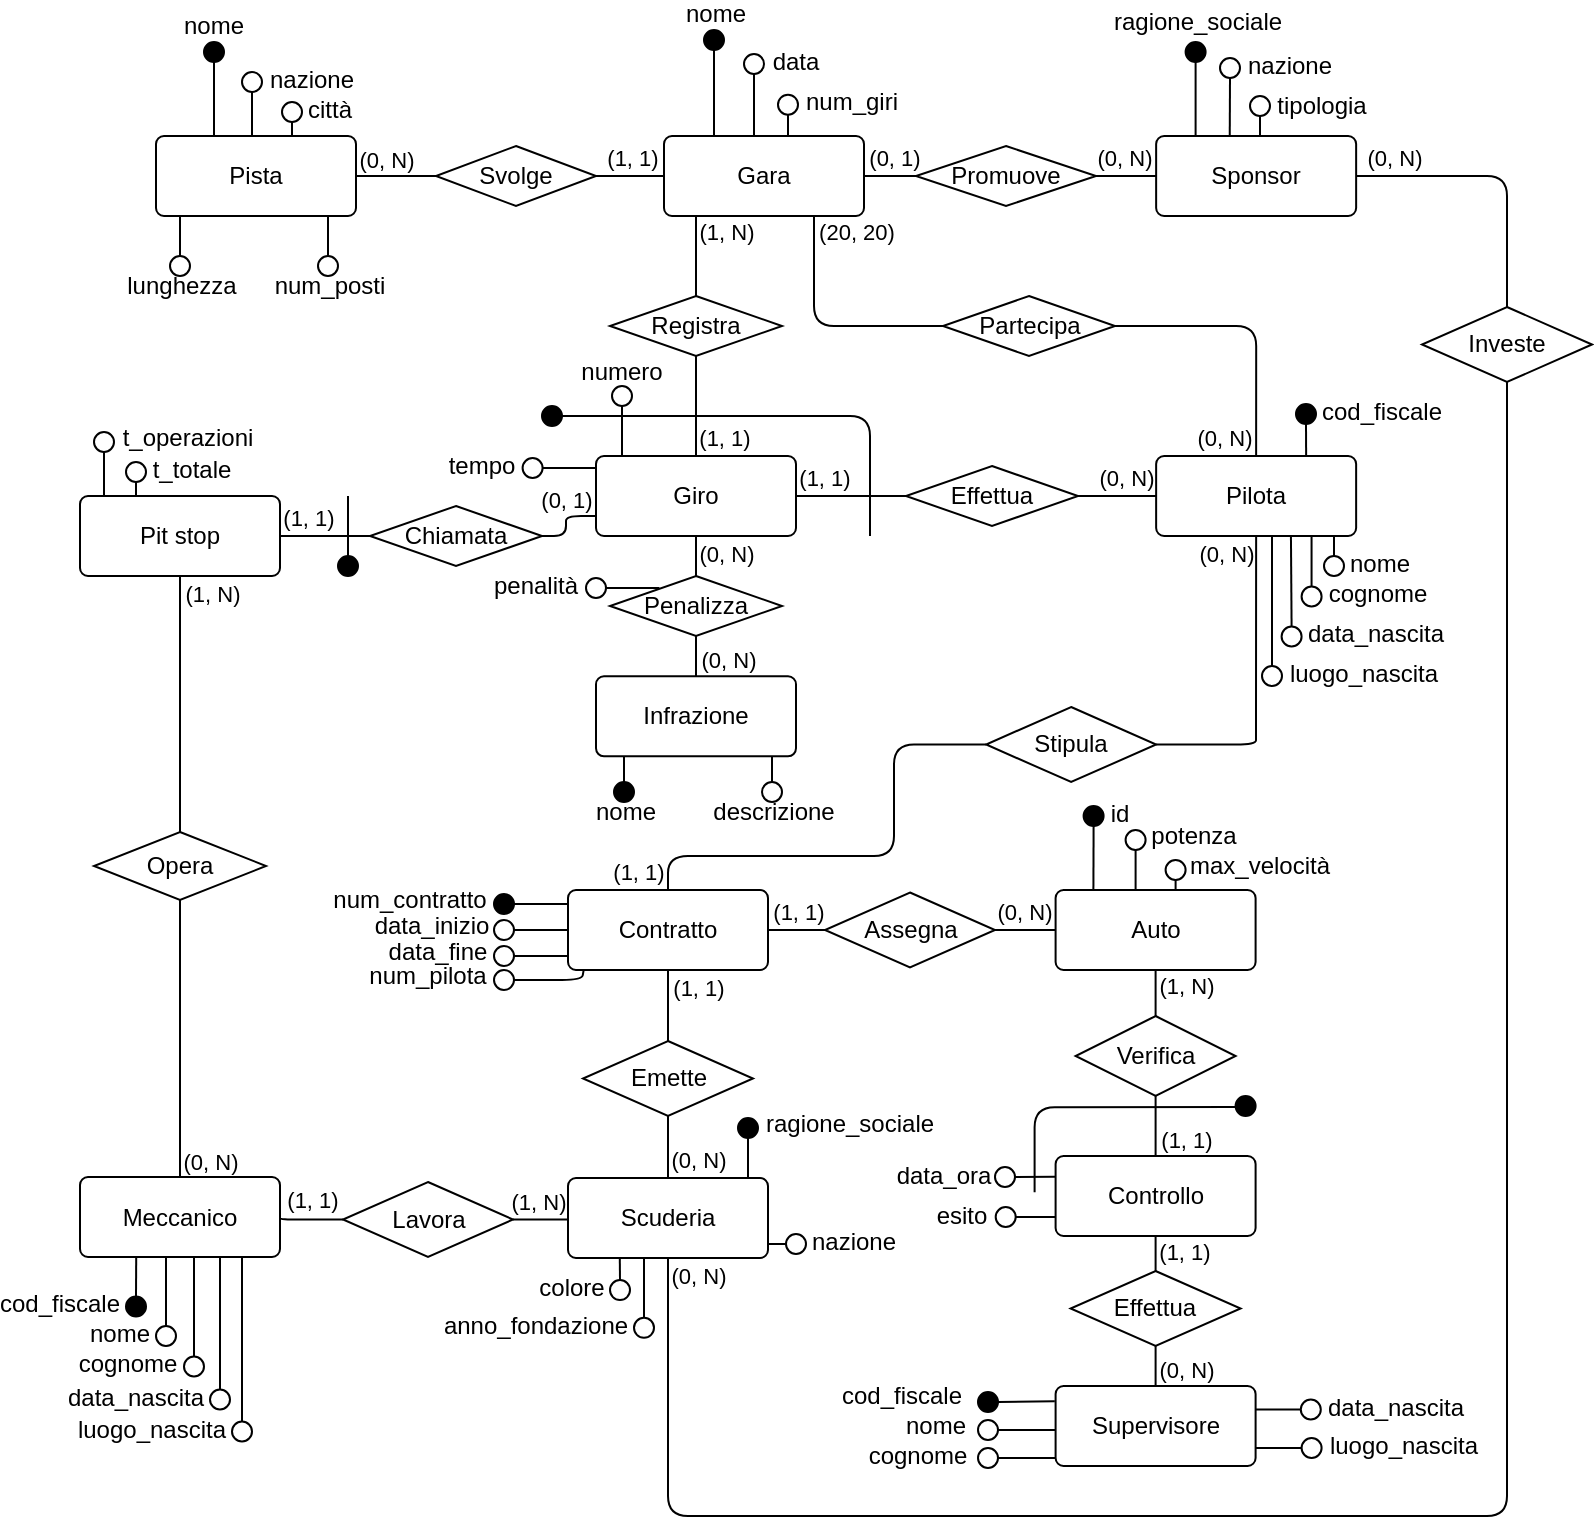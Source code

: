 <mxfile version="20.8.4" type="device"><diagram id="yc5u9u19qxj1vEaBZt0L" name="Pagina-1"><mxGraphModel dx="1195" dy="628" grid="1" gridSize="10" guides="1" tooltips="1" connect="1" arrows="1" fold="1" page="1" pageScale="1" pageWidth="827" pageHeight="1169" math="0" shadow="0"><root><mxCell id="0"/><mxCell id="1" parent="0"/><mxCell id="eH_abaHLC62sjfiQoKfq-3" value="Gara" style="rounded=1;arcSize=10;whiteSpace=wrap;html=1;align=center;" parent="1" vertex="1"><mxGeometry x="341" y="90" width="100" height="40" as="geometry"/></mxCell><mxCell id="eH_abaHLC62sjfiQoKfq-4" value="Pista" style="rounded=1;arcSize=10;whiteSpace=wrap;html=1;align=center;" parent="1" vertex="1"><mxGeometry x="87" y="90" width="100" height="40" as="geometry"/></mxCell><mxCell id="eH_abaHLC62sjfiQoKfq-5" value="Giro" style="rounded=1;arcSize=10;whiteSpace=wrap;html=1;align=center;" parent="1" vertex="1"><mxGeometry x="307" y="250" width="100" height="40" as="geometry"/></mxCell><mxCell id="eH_abaHLC62sjfiQoKfq-6" value="Infrazione" style="rounded=1;arcSize=10;whiteSpace=wrap;html=1;align=center;" parent="1" vertex="1"><mxGeometry x="307" y="360.16" width="100" height="40" as="geometry"/></mxCell><mxCell id="eH_abaHLC62sjfiQoKfq-7" value="Sponsor" style="rounded=1;arcSize=10;whiteSpace=wrap;html=1;align=center;" parent="1" vertex="1"><mxGeometry x="587.07" y="90" width="100" height="40" as="geometry"/></mxCell><mxCell id="eH_abaHLC62sjfiQoKfq-10" value="Pit stop" style="rounded=1;arcSize=10;whiteSpace=wrap;html=1;align=center;" parent="1" vertex="1"><mxGeometry x="49" y="270" width="100" height="40" as="geometry"/></mxCell><mxCell id="eH_abaHLC62sjfiQoKfq-11" value="" style="endArrow=none;html=1;rounded=0;strokeColor=default;entryX=0.5;entryY=1;entryDx=0;entryDy=0;exitX=0.25;exitY=0;exitDx=0;exitDy=0;" parent="1" source="eH_abaHLC62sjfiQoKfq-3" target="eH_abaHLC62sjfiQoKfq-12" edge="1"><mxGeometry width="50" height="50" relative="1" as="geometry"><mxPoint x="371" y="80" as="sourcePoint"/><mxPoint x="321" y="67" as="targetPoint"/></mxGeometry></mxCell><mxCell id="eH_abaHLC62sjfiQoKfq-12" value="" style="ellipse;whiteSpace=wrap;html=1;aspect=fixed;fillColor=#000000;" parent="1" vertex="1"><mxGeometry x="361" y="37" width="10" height="10" as="geometry"/></mxCell><mxCell id="eH_abaHLC62sjfiQoKfq-13" value="nome" style="text;html=1;strokeColor=none;fillColor=none;align=center;verticalAlign=middle;whiteSpace=wrap;rounded=0;" parent="1" vertex="1"><mxGeometry x="337" y="24" width="60" height="10" as="geometry"/></mxCell><mxCell id="eH_abaHLC62sjfiQoKfq-15" value="" style="endArrow=none;html=1;rounded=0;strokeColor=default;entryX=0.5;entryY=1;entryDx=0;entryDy=0;exitX=0.4;exitY=-0.009;exitDx=0;exitDy=0;exitPerimeter=0;" parent="1" target="eH_abaHLC62sjfiQoKfq-16" edge="1"><mxGeometry width="50" height="50" relative="1" as="geometry"><mxPoint x="386.0" y="90.0" as="sourcePoint"/><mxPoint x="332" y="90.36" as="targetPoint"/></mxGeometry></mxCell><mxCell id="eH_abaHLC62sjfiQoKfq-16" value="" style="ellipse;whiteSpace=wrap;html=1;aspect=fixed;fillColor=none;" parent="1" vertex="1"><mxGeometry x="381" y="49" width="10" height="10" as="geometry"/></mxCell><mxCell id="eH_abaHLC62sjfiQoKfq-17" value="data" style="text;html=1;strokeColor=none;fillColor=none;align=center;verticalAlign=middle;whiteSpace=wrap;rounded=0;" parent="1" vertex="1"><mxGeometry x="377" y="48" width="60" height="10" as="geometry"/></mxCell><mxCell id="eH_abaHLC62sjfiQoKfq-19" style="edgeStyle=orthogonalEdgeStyle;rounded=0;orthogonalLoop=1;jettySize=auto;html=1;exitX=1;exitY=0.5;exitDx=0;exitDy=0;entryX=0;entryY=0.5;entryDx=0;entryDy=0;endArrow=none;endFill=0;" parent="1" source="eH_abaHLC62sjfiQoKfq-18" target="eH_abaHLC62sjfiQoKfq-7" edge="1"><mxGeometry relative="1" as="geometry"/></mxCell><mxCell id="eH_abaHLC62sjfiQoKfq-22" value="(0, N)" style="edgeLabel;html=1;align=center;verticalAlign=middle;resizable=0;points=[];" parent="eH_abaHLC62sjfiQoKfq-19" vertex="1" connectable="0"><mxGeometry x="0.183" relative="1" as="geometry"><mxPoint x="-4" y="-9" as="offset"/></mxGeometry></mxCell><mxCell id="eH_abaHLC62sjfiQoKfq-20" style="edgeStyle=orthogonalEdgeStyle;rounded=0;orthogonalLoop=1;jettySize=auto;html=1;exitX=0;exitY=0.5;exitDx=0;exitDy=0;entryX=1;entryY=0.5;entryDx=0;entryDy=0;endArrow=none;endFill=0;" parent="1" source="eH_abaHLC62sjfiQoKfq-18" target="eH_abaHLC62sjfiQoKfq-3" edge="1"><mxGeometry relative="1" as="geometry"/></mxCell><mxCell id="eH_abaHLC62sjfiQoKfq-21" value="(0, 1)" style="edgeLabel;html=1;align=center;verticalAlign=middle;resizable=0;points=[];" parent="eH_abaHLC62sjfiQoKfq-20" vertex="1" connectable="0"><mxGeometry x="0.713" y="-1" relative="1" as="geometry"><mxPoint x="11" y="-8" as="offset"/></mxGeometry></mxCell><mxCell id="eH_abaHLC62sjfiQoKfq-18" value="Promuove" style="shape=rhombus;perimeter=rhombusPerimeter;whiteSpace=wrap;html=1;align=center;" parent="1" vertex="1"><mxGeometry x="467" y="95" width="90" height="30" as="geometry"/></mxCell><mxCell id="eH_abaHLC62sjfiQoKfq-47" value="" style="endArrow=none;html=1;rounded=0;strokeColor=default;entryX=0.5;entryY=1;entryDx=0;entryDy=0;" parent="1" target="eH_abaHLC62sjfiQoKfq-48" edge="1"><mxGeometry width="50" height="50" relative="1" as="geometry"><mxPoint x="116" y="90" as="sourcePoint"/><mxPoint x="71" y="80" as="targetPoint"/></mxGeometry></mxCell><mxCell id="eH_abaHLC62sjfiQoKfq-48" value="" style="ellipse;whiteSpace=wrap;html=1;aspect=fixed;fillColor=#000000;" parent="1" vertex="1"><mxGeometry x="111" y="43" width="10" height="10" as="geometry"/></mxCell><mxCell id="eH_abaHLC62sjfiQoKfq-49" value="nome" style="text;html=1;strokeColor=none;fillColor=none;align=center;verticalAlign=middle;whiteSpace=wrap;rounded=0;" parent="1" vertex="1"><mxGeometry x="86" y="30" width="60" height="10" as="geometry"/></mxCell><mxCell id="eH_abaHLC62sjfiQoKfq-50" value="" style="endArrow=none;html=1;rounded=0;strokeColor=default;entryX=0.5;entryY=1;entryDx=0;entryDy=0;exitX=0.4;exitY=-0.009;exitDx=0;exitDy=0;exitPerimeter=0;" parent="1" target="eH_abaHLC62sjfiQoKfq-51" edge="1"><mxGeometry width="50" height="50" relative="1" as="geometry"><mxPoint x="135" y="89.64" as="sourcePoint"/><mxPoint x="81" y="90" as="targetPoint"/></mxGeometry></mxCell><mxCell id="eH_abaHLC62sjfiQoKfq-51" value="" style="ellipse;whiteSpace=wrap;html=1;aspect=fixed;fillColor=none;" parent="1" vertex="1"><mxGeometry x="130" y="58" width="10" height="10" as="geometry"/></mxCell><mxCell id="eH_abaHLC62sjfiQoKfq-52" value="" style="endArrow=none;html=1;rounded=0;strokeColor=default;entryX=0.5;entryY=1;entryDx=0;entryDy=0;exitX=0.4;exitY=-0.009;exitDx=0;exitDy=0;exitPerimeter=0;" parent="1" target="eH_abaHLC62sjfiQoKfq-53" edge="1"><mxGeometry width="50" height="50" relative="1" as="geometry"><mxPoint x="155" y="90" as="sourcePoint"/><mxPoint x="101" y="90.36" as="targetPoint"/></mxGeometry></mxCell><mxCell id="eH_abaHLC62sjfiQoKfq-53" value="" style="ellipse;whiteSpace=wrap;html=1;aspect=fixed;fillColor=none;" parent="1" vertex="1"><mxGeometry x="150" y="73" width="10" height="10" as="geometry"/></mxCell><mxCell id="eH_abaHLC62sjfiQoKfq-54" value="nazione" style="text;html=1;strokeColor=none;fillColor=none;align=center;verticalAlign=middle;whiteSpace=wrap;rounded=0;" parent="1" vertex="1"><mxGeometry x="135" y="57" width="60" height="10" as="geometry"/></mxCell><mxCell id="eH_abaHLC62sjfiQoKfq-55" value="città" style="text;html=1;strokeColor=none;fillColor=none;align=center;verticalAlign=middle;whiteSpace=wrap;rounded=0;" parent="1" vertex="1"><mxGeometry x="144" y="72" width="60" height="10" as="geometry"/></mxCell><mxCell id="eH_abaHLC62sjfiQoKfq-57" value="" style="ellipse;whiteSpace=wrap;html=1;aspect=fixed;fillColor=none;" parent="1" vertex="1"><mxGeometry x="94" y="150" width="10" height="10" as="geometry"/></mxCell><mxCell id="eH_abaHLC62sjfiQoKfq-58" value="" style="endArrow=none;html=1;rounded=0;strokeColor=default;" parent="1" source="eH_abaHLC62sjfiQoKfq-57" edge="1"><mxGeometry width="50" height="50" relative="1" as="geometry"><mxPoint x="98.91" y="151.64" as="sourcePoint"/><mxPoint x="99" y="130" as="targetPoint"/></mxGeometry></mxCell><mxCell id="eH_abaHLC62sjfiQoKfq-59" value="lunghezza" style="text;html=1;strokeColor=none;fillColor=none;align=center;verticalAlign=middle;whiteSpace=wrap;rounded=0;" parent="1" vertex="1"><mxGeometry x="70" y="160" width="60" height="10" as="geometry"/></mxCell><mxCell id="eH_abaHLC62sjfiQoKfq-60" value="" style="ellipse;whiteSpace=wrap;html=1;aspect=fixed;fillColor=none;" parent="1" vertex="1"><mxGeometry x="168" y="150" width="10" height="10" as="geometry"/></mxCell><mxCell id="eH_abaHLC62sjfiQoKfq-61" value="" style="endArrow=none;html=1;rounded=0;strokeColor=default;" parent="1" source="eH_abaHLC62sjfiQoKfq-60" edge="1"><mxGeometry width="50" height="50" relative="1" as="geometry"><mxPoint x="172.91" y="151.64" as="sourcePoint"/><mxPoint x="173" y="130" as="targetPoint"/></mxGeometry></mxCell><mxCell id="eH_abaHLC62sjfiQoKfq-62" value="num_posti" style="text;html=1;strokeColor=none;fillColor=none;align=center;verticalAlign=middle;whiteSpace=wrap;rounded=0;" parent="1" vertex="1"><mxGeometry x="144" y="160" width="60" height="10" as="geometry"/></mxCell><mxCell id="eH_abaHLC62sjfiQoKfq-64" style="edgeStyle=orthogonalEdgeStyle;rounded=0;orthogonalLoop=1;jettySize=auto;html=1;exitX=1;exitY=0.5;exitDx=0;exitDy=0;entryX=0;entryY=0.5;entryDx=0;entryDy=0;endArrow=none;endFill=0;" parent="1" source="eH_abaHLC62sjfiQoKfq-63" target="eH_abaHLC62sjfiQoKfq-3" edge="1"><mxGeometry relative="1" as="geometry"/></mxCell><mxCell id="eH_abaHLC62sjfiQoKfq-67" value="(1, 1)" style="edgeLabel;html=1;align=center;verticalAlign=middle;resizable=0;points=[];" parent="eH_abaHLC62sjfiQoKfq-64" vertex="1" connectable="0"><mxGeometry x="0.276" y="2" relative="1" as="geometry"><mxPoint x="-4" y="-7" as="offset"/></mxGeometry></mxCell><mxCell id="eH_abaHLC62sjfiQoKfq-65" style="edgeStyle=orthogonalEdgeStyle;rounded=0;orthogonalLoop=1;jettySize=auto;html=1;exitX=0;exitY=0.5;exitDx=0;exitDy=0;entryX=1;entryY=0.5;entryDx=0;entryDy=0;endArrow=none;endFill=0;" parent="1" source="eH_abaHLC62sjfiQoKfq-63" target="eH_abaHLC62sjfiQoKfq-4" edge="1"><mxGeometry relative="1" as="geometry"/></mxCell><mxCell id="eH_abaHLC62sjfiQoKfq-66" value="(0, N)" style="edgeLabel;html=1;align=center;verticalAlign=middle;resizable=0;points=[];" parent="eH_abaHLC62sjfiQoKfq-65" vertex="1" connectable="0"><mxGeometry x="0.212" y="1" relative="1" as="geometry"><mxPoint x="-1" y="-9" as="offset"/></mxGeometry></mxCell><mxCell id="eH_abaHLC62sjfiQoKfq-63" value="Svolge" style="shape=rhombus;perimeter=rhombusPerimeter;whiteSpace=wrap;html=1;align=center;" parent="1" vertex="1"><mxGeometry x="227" y="95" width="80" height="30" as="geometry"/></mxCell><mxCell id="eH_abaHLC62sjfiQoKfq-70" value="" style="ellipse;whiteSpace=wrap;html=1;aspect=fixed;fillColor=none;" parent="1" vertex="1"><mxGeometry x="270.3" y="251" width="10" height="10" as="geometry"/></mxCell><mxCell id="eH_abaHLC62sjfiQoKfq-71" value="" style="endArrow=none;html=1;rounded=0;strokeColor=default;entryX=-0.003;entryY=0.375;entryDx=0;entryDy=0;entryPerimeter=0;" parent="1" source="eH_abaHLC62sjfiQoKfq-70" edge="1"><mxGeometry width="50" height="50" relative="1" as="geometry"><mxPoint x="319.21" y="302.64" as="sourcePoint"/><mxPoint x="307.0" y="256" as="targetPoint"/></mxGeometry></mxCell><mxCell id="eH_abaHLC62sjfiQoKfq-72" value="tempo" style="text;html=1;strokeColor=none;fillColor=none;align=center;verticalAlign=middle;whiteSpace=wrap;rounded=0;" parent="1" vertex="1"><mxGeometry x="220.3" y="250" width="60" height="10" as="geometry"/></mxCell><mxCell id="eH_abaHLC62sjfiQoKfq-75" value="numero" style="text;html=1;strokeColor=none;fillColor=none;align=center;verticalAlign=middle;whiteSpace=wrap;rounded=0;" parent="1" vertex="1"><mxGeometry x="290" y="203" width="60" height="10" as="geometry"/></mxCell><mxCell id="eH_abaHLC62sjfiQoKfq-82" value="" style="endArrow=none;html=1;rounded=0;strokeColor=default;entryX=0.5;entryY=1;entryDx=0;entryDy=0;exitX=0.4;exitY=-0.009;exitDx=0;exitDy=0;exitPerimeter=0;" parent="1" target="eH_abaHLC62sjfiQoKfq-83" edge="1"><mxGeometry width="50" height="50" relative="1" as="geometry"><mxPoint x="403.0" y="90.0" as="sourcePoint"/><mxPoint x="349" y="90.36" as="targetPoint"/></mxGeometry></mxCell><mxCell id="eH_abaHLC62sjfiQoKfq-83" value="" style="ellipse;whiteSpace=wrap;html=1;aspect=fixed;fillColor=none;" parent="1" vertex="1"><mxGeometry x="398" y="69.36" width="10" height="10" as="geometry"/></mxCell><mxCell id="eH_abaHLC62sjfiQoKfq-84" value="num_giri" style="text;html=1;strokeColor=none;fillColor=none;align=center;verticalAlign=middle;whiteSpace=wrap;rounded=0;" parent="1" vertex="1"><mxGeometry x="408" y="68" width="54" height="10" as="geometry"/></mxCell><mxCell id="eH_abaHLC62sjfiQoKfq-85" value="Pilota" style="rounded=1;arcSize=10;whiteSpace=wrap;html=1;align=center;" parent="1" vertex="1"><mxGeometry x="587.07" y="250" width="100" height="40" as="geometry"/></mxCell><mxCell id="eH_abaHLC62sjfiQoKfq-87" style="edgeStyle=orthogonalEdgeStyle;rounded=0;orthogonalLoop=1;jettySize=auto;html=1;exitX=1;exitY=0.5;exitDx=0;exitDy=0;entryX=0;entryY=0.5;entryDx=0;entryDy=0;endArrow=none;endFill=0;" parent="1" source="eH_abaHLC62sjfiQoKfq-86" target="eH_abaHLC62sjfiQoKfq-85" edge="1"><mxGeometry relative="1" as="geometry"/></mxCell><mxCell id="eH_abaHLC62sjfiQoKfq-97" value="(0, N)" style="edgeLabel;html=1;align=center;verticalAlign=middle;resizable=0;points=[];" parent="eH_abaHLC62sjfiQoKfq-87" vertex="1" connectable="0"><mxGeometry x="0.296" y="-2" relative="1" as="geometry"><mxPoint x="-2" y="-11" as="offset"/></mxGeometry></mxCell><mxCell id="eH_abaHLC62sjfiQoKfq-88" style="edgeStyle=orthogonalEdgeStyle;rounded=0;orthogonalLoop=1;jettySize=auto;html=1;exitX=0;exitY=0.5;exitDx=0;exitDy=0;entryX=1;entryY=0.5;entryDx=0;entryDy=0;endArrow=none;endFill=0;" parent="1" source="eH_abaHLC62sjfiQoKfq-86" target="eH_abaHLC62sjfiQoKfq-5" edge="1"><mxGeometry relative="1" as="geometry"/></mxCell><mxCell id="eH_abaHLC62sjfiQoKfq-96" value="(1, 1)" style="edgeLabel;html=1;align=center;verticalAlign=middle;resizable=0;points=[];" parent="eH_abaHLC62sjfiQoKfq-88" vertex="1" connectable="0"><mxGeometry x="0.701" y="-1" relative="1" as="geometry"><mxPoint x="6" y="-8" as="offset"/></mxGeometry></mxCell><mxCell id="eH_abaHLC62sjfiQoKfq-86" value="Effettua" style="shape=rhombus;perimeter=rhombusPerimeter;whiteSpace=wrap;html=1;align=center;" parent="1" vertex="1"><mxGeometry x="462" y="255" width="86" height="30" as="geometry"/></mxCell><mxCell id="eH_abaHLC62sjfiQoKfq-90" style="edgeStyle=orthogonalEdgeStyle;rounded=0;orthogonalLoop=1;jettySize=auto;html=1;exitX=0.5;exitY=0;exitDx=0;exitDy=0;entryX=0.5;entryY=1;entryDx=0;entryDy=0;endArrow=none;endFill=0;" parent="1" source="eH_abaHLC62sjfiQoKfq-89" edge="1"><mxGeometry relative="1" as="geometry"><mxPoint x="357" y="130" as="targetPoint"/></mxGeometry></mxCell><mxCell id="eH_abaHLC62sjfiQoKfq-99" value="(1, N)" style="edgeLabel;html=1;align=center;verticalAlign=middle;resizable=0;points=[];" parent="eH_abaHLC62sjfiQoKfq-90" vertex="1" connectable="0"><mxGeometry x="0.764" y="-1" relative="1" as="geometry"><mxPoint x="14" y="3" as="offset"/></mxGeometry></mxCell><mxCell id="eH_abaHLC62sjfiQoKfq-91" style="edgeStyle=orthogonalEdgeStyle;rounded=0;orthogonalLoop=1;jettySize=auto;html=1;exitX=0.5;exitY=1;exitDx=0;exitDy=0;entryX=0.5;entryY=0;entryDx=0;entryDy=0;endArrow=none;endFill=0;" parent="1" source="eH_abaHLC62sjfiQoKfq-89" target="eH_abaHLC62sjfiQoKfq-5" edge="1"><mxGeometry relative="1" as="geometry"/></mxCell><mxCell id="eH_abaHLC62sjfiQoKfq-98" value="(1, 1)" style="edgeLabel;html=1;align=center;verticalAlign=middle;resizable=0;points=[];" parent="eH_abaHLC62sjfiQoKfq-91" vertex="1" connectable="0"><mxGeometry x="0.691" y="1" relative="1" as="geometry"><mxPoint x="13" y="-2" as="offset"/></mxGeometry></mxCell><mxCell id="eH_abaHLC62sjfiQoKfq-89" value="Registra" style="shape=rhombus;perimeter=rhombusPerimeter;whiteSpace=wrap;html=1;align=center;" parent="1" vertex="1"><mxGeometry x="314" y="170" width="86" height="30" as="geometry"/></mxCell><mxCell id="eH_abaHLC62sjfiQoKfq-93" value="" style="endArrow=none;html=1;rounded=1;entryX=1;entryY=0.5;entryDx=0;entryDy=0;" parent="1" target="eH_abaHLC62sjfiQoKfq-95" edge="1"><mxGeometry relative="1" as="geometry"><mxPoint x="444" y="290" as="sourcePoint"/><mxPoint x="344" y="230" as="targetPoint"/><Array as="points"><mxPoint x="444" y="280"/><mxPoint x="444" y="230"/></Array></mxGeometry></mxCell><mxCell id="eH_abaHLC62sjfiQoKfq-95" value="" style="ellipse;whiteSpace=wrap;html=1;aspect=fixed;fillColor=#000000;" parent="1" vertex="1"><mxGeometry x="280" y="225" width="10" height="10" as="geometry"/></mxCell><mxCell id="eH_abaHLC62sjfiQoKfq-101" style="edgeStyle=orthogonalEdgeStyle;rounded=1;orthogonalLoop=1;jettySize=auto;html=1;exitX=1;exitY=0.5;exitDx=0;exitDy=0;entryX=0.5;entryY=0;entryDx=0;entryDy=0;endArrow=none;endFill=0;" parent="1" source="eH_abaHLC62sjfiQoKfq-100" target="eH_abaHLC62sjfiQoKfq-85" edge="1"><mxGeometry relative="1" as="geometry"/></mxCell><mxCell id="eH_abaHLC62sjfiQoKfq-103" value="(0, N)" style="edgeLabel;html=1;align=center;verticalAlign=middle;resizable=0;points=[];" parent="eH_abaHLC62sjfiQoKfq-101" vertex="1" connectable="0"><mxGeometry x="0.894" relative="1" as="geometry"><mxPoint x="-16" y="-2" as="offset"/></mxGeometry></mxCell><mxCell id="eH_abaHLC62sjfiQoKfq-102" style="edgeStyle=orthogonalEdgeStyle;rounded=1;orthogonalLoop=1;jettySize=auto;html=1;exitX=0;exitY=0.5;exitDx=0;exitDy=0;entryX=0.75;entryY=1;entryDx=0;entryDy=0;endArrow=none;endFill=0;" parent="1" source="eH_abaHLC62sjfiQoKfq-100" target="eH_abaHLC62sjfiQoKfq-3" edge="1"><mxGeometry relative="1" as="geometry"/></mxCell><mxCell id="eH_abaHLC62sjfiQoKfq-104" value="(20, 20)" style="edgeLabel;html=1;align=center;verticalAlign=middle;resizable=0;points=[];" parent="eH_abaHLC62sjfiQoKfq-102" vertex="1" connectable="0"><mxGeometry x="0.844" y="-3" relative="1" as="geometry"><mxPoint x="18" y="-2" as="offset"/></mxGeometry></mxCell><mxCell id="eH_abaHLC62sjfiQoKfq-100" value="Partecipa" style="shape=rhombus;perimeter=rhombusPerimeter;whiteSpace=wrap;html=1;align=center;" parent="1" vertex="1"><mxGeometry x="480.5" y="170" width="86" height="30" as="geometry"/></mxCell><mxCell id="eH_abaHLC62sjfiQoKfq-105" value="" style="endArrow=none;html=1;rounded=0;strokeColor=default;entryX=0.5;entryY=1;entryDx=0;entryDy=0;exitX=0.13;exitY=0.012;exitDx=0;exitDy=0;exitPerimeter=0;" parent="1" source="eH_abaHLC62sjfiQoKfq-5" target="eH_abaHLC62sjfiQoKfq-106" edge="1"><mxGeometry width="50" height="50" relative="1" as="geometry"><mxPoint x="320.0" y="251" as="sourcePoint"/><mxPoint x="266" y="251.36" as="targetPoint"/></mxGeometry></mxCell><mxCell id="eH_abaHLC62sjfiQoKfq-106" value="" style="ellipse;whiteSpace=wrap;html=1;aspect=fixed;fillColor=none;" parent="1" vertex="1"><mxGeometry x="315" y="215" width="10" height="10" as="geometry"/></mxCell><mxCell id="eH_abaHLC62sjfiQoKfq-113" value="" style="ellipse;whiteSpace=wrap;html=1;aspect=fixed;fillColor=none;" parent="1" vertex="1"><mxGeometry x="302" y="311" width="10" height="10" as="geometry"/></mxCell><mxCell id="eH_abaHLC62sjfiQoKfq-114" value="" style="endArrow=none;html=1;rounded=0;strokeColor=default;entryX=-0.003;entryY=0.375;entryDx=0;entryDy=0;entryPerimeter=0;" parent="1" source="eH_abaHLC62sjfiQoKfq-113" edge="1"><mxGeometry width="50" height="50" relative="1" as="geometry"><mxPoint x="350.91" y="362.64" as="sourcePoint"/><mxPoint x="338.7" y="316" as="targetPoint"/></mxGeometry></mxCell><mxCell id="eH_abaHLC62sjfiQoKfq-115" value="penalità" style="text;html=1;strokeColor=none;fillColor=none;align=center;verticalAlign=middle;whiteSpace=wrap;rounded=0;" parent="1" vertex="1"><mxGeometry x="247" y="310" width="60" height="10" as="geometry"/></mxCell><mxCell id="eH_abaHLC62sjfiQoKfq-119" style="edgeStyle=orthogonalEdgeStyle;rounded=1;orthogonalLoop=1;jettySize=auto;html=1;exitX=0.5;exitY=1;exitDx=0;exitDy=0;entryX=0.5;entryY=0;entryDx=0;entryDy=0;endArrow=none;endFill=0;" parent="1" source="eH_abaHLC62sjfiQoKfq-118" target="eH_abaHLC62sjfiQoKfq-6" edge="1"><mxGeometry relative="1" as="geometry"/></mxCell><mxCell id="eH_abaHLC62sjfiQoKfq-130" value="(0, N)" style="edgeLabel;html=1;align=center;verticalAlign=middle;resizable=0;points=[];" parent="eH_abaHLC62sjfiQoKfq-119" vertex="1" connectable="0"><mxGeometry x="0.629" y="-1" relative="1" as="geometry"><mxPoint x="17" y="-5" as="offset"/></mxGeometry></mxCell><mxCell id="eH_abaHLC62sjfiQoKfq-120" style="edgeStyle=orthogonalEdgeStyle;rounded=1;orthogonalLoop=1;jettySize=auto;html=1;exitX=0.5;exitY=0;exitDx=0;exitDy=0;entryX=0.5;entryY=1;entryDx=0;entryDy=0;endArrow=none;endFill=0;" parent="1" source="eH_abaHLC62sjfiQoKfq-118" target="eH_abaHLC62sjfiQoKfq-5" edge="1"><mxGeometry relative="1" as="geometry"/></mxCell><mxCell id="eH_abaHLC62sjfiQoKfq-129" value="(0, N)" style="edgeLabel;html=1;align=center;verticalAlign=middle;resizable=0;points=[];" parent="eH_abaHLC62sjfiQoKfq-120" vertex="1" connectable="0"><mxGeometry x="0.632" relative="1" as="geometry"><mxPoint x="15" y="5" as="offset"/></mxGeometry></mxCell><mxCell id="eH_abaHLC62sjfiQoKfq-118" value="Penalizza" style="shape=rhombus;perimeter=rhombusPerimeter;whiteSpace=wrap;html=1;align=center;" parent="1" vertex="1"><mxGeometry x="314" y="310" width="86" height="30" as="geometry"/></mxCell><mxCell id="eH_abaHLC62sjfiQoKfq-122" value="" style="ellipse;whiteSpace=wrap;html=1;aspect=fixed;fillColor=#000000;" parent="1" vertex="1"><mxGeometry x="316" y="413" width="10" height="10" as="geometry"/></mxCell><mxCell id="eH_abaHLC62sjfiQoKfq-123" value="" style="endArrow=none;html=1;rounded=0;strokeColor=default;" parent="1" source="eH_abaHLC62sjfiQoKfq-122" edge="1"><mxGeometry width="50" height="50" relative="1" as="geometry"><mxPoint x="320.91" y="421.8" as="sourcePoint"/><mxPoint x="321" y="400.16" as="targetPoint"/></mxGeometry></mxCell><mxCell id="eH_abaHLC62sjfiQoKfq-124" value="nome" style="text;html=1;strokeColor=none;fillColor=none;align=center;verticalAlign=middle;whiteSpace=wrap;rounded=0;" parent="1" vertex="1"><mxGeometry x="292" y="423" width="60" height="10" as="geometry"/></mxCell><mxCell id="eH_abaHLC62sjfiQoKfq-125" value="" style="ellipse;whiteSpace=wrap;html=1;aspect=fixed;fillColor=none;" parent="1" vertex="1"><mxGeometry x="390" y="413" width="10" height="10" as="geometry"/></mxCell><mxCell id="eH_abaHLC62sjfiQoKfq-126" value="" style="endArrow=none;html=1;rounded=0;strokeColor=default;" parent="1" source="eH_abaHLC62sjfiQoKfq-125" edge="1"><mxGeometry width="50" height="50" relative="1" as="geometry"><mxPoint x="394.91" y="421.8" as="sourcePoint"/><mxPoint x="395" y="400.16" as="targetPoint"/></mxGeometry></mxCell><mxCell id="eH_abaHLC62sjfiQoKfq-127" value="descrizione" style="text;html=1;strokeColor=none;fillColor=none;align=center;verticalAlign=middle;whiteSpace=wrap;rounded=0;" parent="1" vertex="1"><mxGeometry x="366" y="423" width="60" height="10" as="geometry"/></mxCell><mxCell id="eH_abaHLC62sjfiQoKfq-133" style="edgeStyle=orthogonalEdgeStyle;rounded=1;orthogonalLoop=1;jettySize=auto;html=1;exitX=0;exitY=0.5;exitDx=0;exitDy=0;entryX=1;entryY=0.5;entryDx=0;entryDy=0;endArrow=none;endFill=0;" parent="1" source="eH_abaHLC62sjfiQoKfq-131" target="eH_abaHLC62sjfiQoKfq-10" edge="1"><mxGeometry relative="1" as="geometry"><mxPoint x="192" y="290" as="sourcePoint"/><mxPoint x="154" y="290" as="targetPoint"/></mxGeometry></mxCell><mxCell id="eH_abaHLC62sjfiQoKfq-148" value="(1, 1)" style="edgeLabel;html=1;align=center;verticalAlign=middle;resizable=0;points=[];" parent="eH_abaHLC62sjfiQoKfq-133" vertex="1" connectable="0"><mxGeometry x="0.683" relative="1" as="geometry"><mxPoint x="7" y="-9" as="offset"/></mxGeometry></mxCell><mxCell id="eH_abaHLC62sjfiQoKfq-150" style="edgeStyle=orthogonalEdgeStyle;rounded=1;orthogonalLoop=1;jettySize=auto;html=1;exitX=1;exitY=0.5;exitDx=0;exitDy=0;endArrow=none;endFill=0;" parent="1" source="eH_abaHLC62sjfiQoKfq-131" edge="1"><mxGeometry relative="1" as="geometry"><Array as="points"><mxPoint x="292" y="290"/><mxPoint x="292" y="280"/></Array><mxPoint x="307" y="280" as="targetPoint"/></mxGeometry></mxCell><mxCell id="eH_abaHLC62sjfiQoKfq-151" value="(0, 1)" style="edgeLabel;html=1;align=center;verticalAlign=middle;resizable=0;points=[];" parent="eH_abaHLC62sjfiQoKfq-150" vertex="1" connectable="0"><mxGeometry x="0.783" y="-1" relative="1" as="geometry"><mxPoint x="-11" y="-9" as="offset"/></mxGeometry></mxCell><mxCell id="eH_abaHLC62sjfiQoKfq-131" value="Chiamata" style="shape=rhombus;perimeter=rhombusPerimeter;whiteSpace=wrap;html=1;align=center;" parent="1" vertex="1"><mxGeometry x="194" y="275" width="86" height="30" as="geometry"/></mxCell><mxCell id="eH_abaHLC62sjfiQoKfq-134" value="" style="endArrow=none;html=1;rounded=0;strokeColor=default;entryX=0.5;entryY=1;entryDx=0;entryDy=0;exitX=0.4;exitY=-0.009;exitDx=0;exitDy=0;exitPerimeter=0;" parent="1" target="eH_abaHLC62sjfiQoKfq-135" edge="1"><mxGeometry width="50" height="50" relative="1" as="geometry"><mxPoint x="61" y="269.64" as="sourcePoint"/><mxPoint x="7" y="270" as="targetPoint"/></mxGeometry></mxCell><mxCell id="eH_abaHLC62sjfiQoKfq-135" value="" style="ellipse;whiteSpace=wrap;html=1;aspect=fixed;fillColor=none;" parent="1" vertex="1"><mxGeometry x="56" y="238" width="10" height="10" as="geometry"/></mxCell><mxCell id="eH_abaHLC62sjfiQoKfq-136" value="" style="endArrow=none;html=1;rounded=0;strokeColor=default;entryX=0.5;entryY=1;entryDx=0;entryDy=0;exitX=0.4;exitY=-0.009;exitDx=0;exitDy=0;exitPerimeter=0;" parent="1" target="eH_abaHLC62sjfiQoKfq-137" edge="1"><mxGeometry width="50" height="50" relative="1" as="geometry"><mxPoint x="77" y="270" as="sourcePoint"/><mxPoint x="23" y="270.36" as="targetPoint"/></mxGeometry></mxCell><mxCell id="eH_abaHLC62sjfiQoKfq-137" value="" style="ellipse;whiteSpace=wrap;html=1;aspect=fixed;fillColor=none;" parent="1" vertex="1"><mxGeometry x="72" y="253" width="10" height="10" as="geometry"/></mxCell><mxCell id="eH_abaHLC62sjfiQoKfq-138" value="t_operazioni" style="text;html=1;strokeColor=none;fillColor=none;align=center;verticalAlign=middle;whiteSpace=wrap;rounded=0;" parent="1" vertex="1"><mxGeometry x="73" y="236" width="60" height="10" as="geometry"/></mxCell><mxCell id="eH_abaHLC62sjfiQoKfq-139" value="t_totale" style="text;html=1;strokeColor=none;fillColor=none;align=center;verticalAlign=middle;whiteSpace=wrap;rounded=0;" parent="1" vertex="1"><mxGeometry x="75" y="252" width="60" height="10" as="geometry"/></mxCell><mxCell id="eH_abaHLC62sjfiQoKfq-140" value="" style="ellipse;whiteSpace=wrap;html=1;aspect=fixed;fillColor=#000000;" parent="1" vertex="1"><mxGeometry x="178" y="300" width="10" height="10" as="geometry"/></mxCell><mxCell id="eH_abaHLC62sjfiQoKfq-141" value="" style="endArrow=none;html=1;rounded=0;strokeColor=default;" parent="1" source="eH_abaHLC62sjfiQoKfq-140" edge="1"><mxGeometry width="50" height="50" relative="1" as="geometry"><mxPoint x="172.91" y="303.64" as="sourcePoint"/><mxPoint x="183" y="270" as="targetPoint"/></mxGeometry></mxCell><mxCell id="eH_abaHLC62sjfiQoKfq-144" style="edgeStyle=orthogonalEdgeStyle;rounded=1;orthogonalLoop=1;jettySize=auto;html=1;exitX=0.5;exitY=0;exitDx=0;exitDy=0;entryX=0.5;entryY=1;entryDx=0;entryDy=0;endArrow=none;endFill=0;" parent="1" source="eH_abaHLC62sjfiQoKfq-142" target="eH_abaHLC62sjfiQoKfq-10" edge="1"><mxGeometry relative="1" as="geometry"/></mxCell><mxCell id="eH_abaHLC62sjfiQoKfq-146" value="(1, N)" style="edgeLabel;html=1;align=center;verticalAlign=middle;resizable=0;points=[];" parent="eH_abaHLC62sjfiQoKfq-144" vertex="1" connectable="0"><mxGeometry x="0.792" relative="1" as="geometry"><mxPoint x="16" y="-5" as="offset"/></mxGeometry></mxCell><mxCell id="6ooaOkDS9oqyMtFw_jDc-155" style="edgeStyle=orthogonalEdgeStyle;rounded=1;orthogonalLoop=1;jettySize=auto;html=1;exitX=0.5;exitY=1;exitDx=0;exitDy=0;entryX=0.5;entryY=0;entryDx=0;entryDy=0;endArrow=none;endFill=0;" edge="1" parent="1" source="eH_abaHLC62sjfiQoKfq-142" target="6ooaOkDS9oqyMtFw_jDc-76"><mxGeometry relative="1" as="geometry"/></mxCell><mxCell id="6ooaOkDS9oqyMtFw_jDc-156" value="(0, N)" style="edgeLabel;html=1;align=center;verticalAlign=middle;resizable=0;points=[];" vertex="1" connectable="0" parent="6ooaOkDS9oqyMtFw_jDc-155"><mxGeometry x="0.739" relative="1" as="geometry"><mxPoint x="15" y="10" as="offset"/></mxGeometry></mxCell><mxCell id="eH_abaHLC62sjfiQoKfq-142" value="Opera" style="shape=rhombus;perimeter=rhombusPerimeter;whiteSpace=wrap;html=1;align=center;" parent="1" vertex="1"><mxGeometry x="56" y="438" width="86" height="34" as="geometry"/></mxCell><mxCell id="6ooaOkDS9oqyMtFw_jDc-73" value="Scuderia" style="rounded=1;arcSize=10;whiteSpace=wrap;html=1;align=center;" vertex="1" parent="1"><mxGeometry x="293" y="611" width="100" height="40" as="geometry"/></mxCell><mxCell id="6ooaOkDS9oqyMtFw_jDc-74" value="Auto" style="rounded=1;arcSize=10;whiteSpace=wrap;html=1;align=center;" vertex="1" parent="1"><mxGeometry x="536.8" y="467" width="100" height="40" as="geometry"/></mxCell><mxCell id="6ooaOkDS9oqyMtFw_jDc-76" value="Meccanico" style="rounded=1;arcSize=10;whiteSpace=wrap;html=1;align=center;" vertex="1" parent="1"><mxGeometry x="49.0" y="610.5" width="100" height="40" as="geometry"/></mxCell><mxCell id="6ooaOkDS9oqyMtFw_jDc-78" value="Controllo" style="rounded=1;arcSize=10;whiteSpace=wrap;html=1;align=center;" vertex="1" parent="1"><mxGeometry x="536.8" y="600" width="100" height="40" as="geometry"/></mxCell><mxCell id="6ooaOkDS9oqyMtFw_jDc-79" value="Supervisore" style="rounded=1;arcSize=10;whiteSpace=wrap;html=1;align=center;" vertex="1" parent="1"><mxGeometry x="536.8" y="715" width="100" height="40" as="geometry"/></mxCell><mxCell id="6ooaOkDS9oqyMtFw_jDc-80" value="Contratto" style="rounded=1;arcSize=10;whiteSpace=wrap;html=1;align=center;" vertex="1" parent="1"><mxGeometry x="293" y="467" width="100" height="40" as="geometry"/></mxCell><mxCell id="6ooaOkDS9oqyMtFw_jDc-81" value="" style="endArrow=none;html=1;rounded=0;strokeColor=default;exitX=1;exitY=0.5;exitDx=0;exitDy=0;" edge="1" parent="1" source="6ooaOkDS9oqyMtFw_jDc-82"><mxGeometry width="50" height="50" relative="1" as="geometry"><mxPoint x="254.0" y="482.5" as="sourcePoint"/><mxPoint x="293" y="487" as="targetPoint"/></mxGeometry></mxCell><mxCell id="6ooaOkDS9oqyMtFw_jDc-82" value="" style="ellipse;whiteSpace=wrap;html=1;aspect=fixed;fillColor=none;" vertex="1" parent="1"><mxGeometry x="256.0" y="482" width="10" height="10" as="geometry"/></mxCell><mxCell id="6ooaOkDS9oqyMtFw_jDc-84" value="" style="ellipse;whiteSpace=wrap;html=1;aspect=fixed;fillColor=none;" vertex="1" parent="1"><mxGeometry x="256.0" y="495" width="10" height="10" as="geometry"/></mxCell><mxCell id="6ooaOkDS9oqyMtFw_jDc-85" value="data_inizio" style="text;html=1;strokeColor=none;fillColor=none;align=center;verticalAlign=middle;whiteSpace=wrap;rounded=0;" vertex="1" parent="1"><mxGeometry x="198" y="480" width="54" height="10" as="geometry"/></mxCell><mxCell id="6ooaOkDS9oqyMtFw_jDc-87" value="" style="ellipse;whiteSpace=wrap;html=1;aspect=fixed;fillColor=#000000;" vertex="1" parent="1"><mxGeometry x="256.0" y="469" width="10" height="10" as="geometry"/></mxCell><mxCell id="6ooaOkDS9oqyMtFw_jDc-88" value="data_fine" style="text;html=1;strokeColor=none;fillColor=none;align=center;verticalAlign=middle;whiteSpace=wrap;rounded=0;" vertex="1" parent="1"><mxGeometry x="201" y="493" width="54" height="10" as="geometry"/></mxCell><mxCell id="6ooaOkDS9oqyMtFw_jDc-89" value="num_contratto" style="text;html=1;strokeColor=none;fillColor=none;align=center;verticalAlign=middle;whiteSpace=wrap;rounded=0;" vertex="1" parent="1"><mxGeometry x="187" y="467" width="54" height="10" as="geometry"/></mxCell><mxCell id="6ooaOkDS9oqyMtFw_jDc-91" value="" style="ellipse;whiteSpace=wrap;html=1;aspect=fixed;fillColor=none;" vertex="1" parent="1"><mxGeometry x="256.0" y="507" width="10" height="10" as="geometry"/></mxCell><mxCell id="6ooaOkDS9oqyMtFw_jDc-92" value="num_pilota" style="text;html=1;strokeColor=none;fillColor=none;align=center;verticalAlign=middle;whiteSpace=wrap;rounded=0;" vertex="1" parent="1"><mxGeometry x="196" y="505" width="54" height="10" as="geometry"/></mxCell><mxCell id="6ooaOkDS9oqyMtFw_jDc-93" value="" style="endArrow=none;html=1;rounded=0;strokeColor=default;exitX=0.5;exitY=1;exitDx=0;exitDy=0;" edge="1" parent="1" source="6ooaOkDS9oqyMtFw_jDc-94"><mxGeometry width="50" height="50" relative="1" as="geometry"><mxPoint x="572.3" y="437" as="sourcePoint"/><mxPoint x="576.8" y="467" as="targetPoint"/></mxGeometry></mxCell><mxCell id="6ooaOkDS9oqyMtFw_jDc-94" value="" style="ellipse;whiteSpace=wrap;html=1;aspect=fixed;fillColor=none;" vertex="1" parent="1"><mxGeometry x="571.8" y="437" width="10" height="10" as="geometry"/></mxCell><mxCell id="6ooaOkDS9oqyMtFw_jDc-95" value="potenza" style="text;html=1;strokeColor=none;fillColor=none;align=center;verticalAlign=middle;whiteSpace=wrap;rounded=0;" vertex="1" parent="1"><mxGeometry x="578.8" y="435" width="54" height="10" as="geometry"/></mxCell><mxCell id="6ooaOkDS9oqyMtFw_jDc-96" value="" style="endArrow=none;html=1;rounded=0;strokeColor=default;entryX=0.189;entryY=0.005;entryDx=0;entryDy=0;exitX=0.5;exitY=1;exitDx=0;exitDy=0;entryPerimeter=0;" edge="1" parent="1" source="6ooaOkDS9oqyMtFw_jDc-97" target="6ooaOkDS9oqyMtFw_jDc-74"><mxGeometry width="50" height="50" relative="1" as="geometry"><mxPoint x="520.8" y="429" as="sourcePoint"/><mxPoint x="490.8" y="429" as="targetPoint"/></mxGeometry></mxCell><mxCell id="6ooaOkDS9oqyMtFw_jDc-97" value="" style="ellipse;whiteSpace=wrap;html=1;aspect=fixed;fillColor=#000000;" vertex="1" parent="1"><mxGeometry x="550.8" y="425" width="10" height="10" as="geometry"/></mxCell><mxCell id="6ooaOkDS9oqyMtFw_jDc-98" value="max_velocità" style="text;html=1;strokeColor=none;fillColor=none;align=center;verticalAlign=middle;whiteSpace=wrap;rounded=0;" vertex="1" parent="1"><mxGeometry x="611.8" y="450" width="54" height="10" as="geometry"/></mxCell><mxCell id="6ooaOkDS9oqyMtFw_jDc-99" value="" style="endArrow=none;html=1;rounded=0;strokeColor=default;exitX=0.5;exitY=1;exitDx=0;exitDy=0;" edge="1" parent="1" source="6ooaOkDS9oqyMtFw_jDc-100"><mxGeometry width="50" height="50" relative="1" as="geometry"><mxPoint x="592.3" y="452" as="sourcePoint"/><mxPoint x="596.8" y="467" as="targetPoint"/></mxGeometry></mxCell><mxCell id="6ooaOkDS9oqyMtFw_jDc-100" value="" style="ellipse;whiteSpace=wrap;html=1;aspect=fixed;fillColor=none;" vertex="1" parent="1"><mxGeometry x="591.8" y="452" width="10" height="10" as="geometry"/></mxCell><mxCell id="6ooaOkDS9oqyMtFw_jDc-101" value="id" style="text;html=1;strokeColor=none;fillColor=none;align=center;verticalAlign=middle;whiteSpace=wrap;rounded=0;" vertex="1" parent="1"><mxGeometry x="555" y="424" width="28" height="10" as="geometry"/></mxCell><mxCell id="6ooaOkDS9oqyMtFw_jDc-102" value="" style="ellipse;whiteSpace=wrap;html=1;aspect=fixed;fillColor=#000000;" vertex="1" parent="1"><mxGeometry x="626.8" y="570" width="10" height="10" as="geometry"/></mxCell><mxCell id="6ooaOkDS9oqyMtFw_jDc-103" value="" style="ellipse;whiteSpace=wrap;html=1;aspect=fixed;fillColor=none;" vertex="1" parent="1"><mxGeometry x="506.5" y="605.5" width="10" height="10" as="geometry"/></mxCell><mxCell id="6ooaOkDS9oqyMtFw_jDc-104" value="" style="endArrow=none;html=1;rounded=0;strokeColor=default;exitX=0.003;exitY=0.148;exitDx=0;exitDy=0;entryX=1;entryY=0.5;entryDx=0;entryDy=0;exitPerimeter=0;" edge="1" parent="1" target="6ooaOkDS9oqyMtFw_jDc-103"><mxGeometry width="50" height="50" relative="1" as="geometry"><mxPoint x="536.8" y="610.42" as="sourcePoint"/><mxPoint x="516.32" y="600.5" as="targetPoint"/></mxGeometry></mxCell><mxCell id="6ooaOkDS9oqyMtFw_jDc-105" value="data_ora" style="text;html=1;strokeColor=none;fillColor=none;align=center;verticalAlign=middle;whiteSpace=wrap;rounded=0;" vertex="1" parent="1"><mxGeometry x="453.5" y="604.5" width="54" height="10" as="geometry"/></mxCell><mxCell id="6ooaOkDS9oqyMtFw_jDc-106" value="" style="ellipse;whiteSpace=wrap;html=1;aspect=fixed;fillColor=none;" vertex="1" parent="1"><mxGeometry x="506.85" y="625.5" width="10" height="10" as="geometry"/></mxCell><mxCell id="6ooaOkDS9oqyMtFw_jDc-107" value="" style="endArrow=none;html=1;rounded=0;strokeColor=default;entryX=1;entryY=0.5;entryDx=0;entryDy=0;" edge="1" parent="1" target="6ooaOkDS9oqyMtFw_jDc-106"><mxGeometry width="50" height="50" relative="1" as="geometry"><mxPoint x="536.5" y="630.5" as="sourcePoint"/><mxPoint x="516.67" y="620.5" as="targetPoint"/></mxGeometry></mxCell><mxCell id="6ooaOkDS9oqyMtFw_jDc-108" value="esito" style="text;html=1;strokeColor=none;fillColor=none;align=center;verticalAlign=middle;whiteSpace=wrap;rounded=0;" vertex="1" parent="1"><mxGeometry x="462.5" y="624.5" width="54" height="10" as="geometry"/></mxCell><mxCell id="6ooaOkDS9oqyMtFw_jDc-109" style="edgeStyle=orthogonalEdgeStyle;rounded=1;orthogonalLoop=1;jettySize=auto;html=1;exitX=0.5;exitY=1;exitDx=0;exitDy=0;entryX=0.5;entryY=0;entryDx=0;entryDy=0;endArrow=none;endFill=0;" edge="1" parent="1" source="6ooaOkDS9oqyMtFw_jDc-113" target="6ooaOkDS9oqyMtFw_jDc-78"><mxGeometry relative="1" as="geometry"/></mxCell><mxCell id="6ooaOkDS9oqyMtFw_jDc-110" value="(1, 1)" style="edgeLabel;html=1;align=center;verticalAlign=middle;resizable=0;points=[];" vertex="1" connectable="0" parent="6ooaOkDS9oqyMtFw_jDc-109"><mxGeometry x="0.628" relative="1" as="geometry"><mxPoint x="15" y="-3" as="offset"/></mxGeometry></mxCell><mxCell id="6ooaOkDS9oqyMtFw_jDc-111" style="edgeStyle=orthogonalEdgeStyle;rounded=1;orthogonalLoop=1;jettySize=auto;html=1;exitX=0.5;exitY=0;exitDx=0;exitDy=0;entryX=0.5;entryY=1;entryDx=0;entryDy=0;endArrow=none;endFill=0;" edge="1" parent="1" source="6ooaOkDS9oqyMtFw_jDc-113" target="6ooaOkDS9oqyMtFw_jDc-74"><mxGeometry relative="1" as="geometry"/></mxCell><mxCell id="6ooaOkDS9oqyMtFw_jDc-112" value="(1, N)" style="edgeLabel;html=1;align=center;verticalAlign=middle;resizable=0;points=[];" vertex="1" connectable="0" parent="6ooaOkDS9oqyMtFw_jDc-111"><mxGeometry x="0.749" y="-1" relative="1" as="geometry"><mxPoint x="14" y="5" as="offset"/></mxGeometry></mxCell><mxCell id="6ooaOkDS9oqyMtFw_jDc-113" value="Verifica" style="shape=rhombus;perimeter=rhombusPerimeter;whiteSpace=wrap;html=1;align=center;fillColor=#FFFFFF;" vertex="1" parent="1"><mxGeometry x="546.8" y="530" width="80" height="40" as="geometry"/></mxCell><mxCell id="6ooaOkDS9oqyMtFw_jDc-114" value="" style="endArrow=none;html=1;strokeColor=default;exitX=0.003;exitY=0.148;exitDx=0;exitDy=0;exitPerimeter=0;rounded=1;" edge="1" parent="1"><mxGeometry width="50" height="50" relative="1" as="geometry"><mxPoint x="627.3" y="575.5" as="sourcePoint"/><mxPoint x="526.3" y="618.14" as="targetPoint"/><Array as="points"><mxPoint x="526.3" y="575.64"/></Array></mxGeometry></mxCell><mxCell id="6ooaOkDS9oqyMtFw_jDc-115" style="edgeStyle=orthogonalEdgeStyle;rounded=1;orthogonalLoop=1;jettySize=auto;html=1;exitX=0.5;exitY=1;exitDx=0;exitDy=0;entryX=0.5;entryY=0;entryDx=0;entryDy=0;endArrow=none;endFill=0;" edge="1" parent="1" source="6ooaOkDS9oqyMtFw_jDc-119" target="6ooaOkDS9oqyMtFw_jDc-73"><mxGeometry relative="1" as="geometry"/></mxCell><mxCell id="6ooaOkDS9oqyMtFw_jDc-116" value="(0, N)" style="edgeLabel;html=1;align=center;verticalAlign=middle;resizable=0;points=[];" vertex="1" connectable="0" parent="6ooaOkDS9oqyMtFw_jDc-115"><mxGeometry x="0.653" y="1" relative="1" as="geometry"><mxPoint x="14" y="-4" as="offset"/></mxGeometry></mxCell><mxCell id="6ooaOkDS9oqyMtFw_jDc-117" style="edgeStyle=orthogonalEdgeStyle;rounded=1;orthogonalLoop=1;jettySize=auto;html=1;exitX=0.5;exitY=0;exitDx=0;exitDy=0;entryX=0.5;entryY=1;entryDx=0;entryDy=0;endArrow=none;endFill=0;" edge="1" parent="1" source="6ooaOkDS9oqyMtFw_jDc-119" target="6ooaOkDS9oqyMtFw_jDc-80"><mxGeometry relative="1" as="geometry"/></mxCell><mxCell id="6ooaOkDS9oqyMtFw_jDc-118" value="(1, 1)" style="edgeLabel;html=1;align=center;verticalAlign=middle;resizable=0;points=[];" vertex="1" connectable="0" parent="6ooaOkDS9oqyMtFw_jDc-117"><mxGeometry x="0.749" relative="1" as="geometry"><mxPoint x="15" y="4" as="offset"/></mxGeometry></mxCell><mxCell id="6ooaOkDS9oqyMtFw_jDc-119" value="Emette" style="shape=rhombus;perimeter=rhombusPerimeter;whiteSpace=wrap;html=1;align=center;fillColor=#FFFFFF;" vertex="1" parent="1"><mxGeometry x="300.5" y="542.5" width="85" height="37.5" as="geometry"/></mxCell><mxCell id="6ooaOkDS9oqyMtFw_jDc-122" style="edgeStyle=orthogonalEdgeStyle;rounded=1;orthogonalLoop=1;jettySize=auto;html=1;exitX=0;exitY=0.5;exitDx=0;exitDy=0;endArrow=none;endFill=0;entryX=1;entryY=0.5;entryDx=0;entryDy=0;" edge="1" parent="1" source="6ooaOkDS9oqyMtFw_jDc-124" target="6ooaOkDS9oqyMtFw_jDc-80"><mxGeometry relative="1" as="geometry"><mxPoint x="132" y="597" as="targetPoint"/></mxGeometry></mxCell><mxCell id="6ooaOkDS9oqyMtFw_jDc-123" value="(1, 1)" style="edgeLabel;html=1;align=center;verticalAlign=middle;resizable=0;points=[];" vertex="1" connectable="0" parent="6ooaOkDS9oqyMtFw_jDc-122"><mxGeometry x="0.696" y="-1" relative="1" as="geometry"><mxPoint x="10" y="-8" as="offset"/></mxGeometry></mxCell><mxCell id="6ooaOkDS9oqyMtFw_jDc-153" style="edgeStyle=orthogonalEdgeStyle;rounded=1;orthogonalLoop=1;jettySize=auto;html=1;exitX=1;exitY=0.5;exitDx=0;exitDy=0;entryX=0;entryY=0.5;entryDx=0;entryDy=0;endArrow=none;endFill=0;" edge="1" parent="1" source="6ooaOkDS9oqyMtFw_jDc-124" target="6ooaOkDS9oqyMtFw_jDc-74"><mxGeometry relative="1" as="geometry"/></mxCell><mxCell id="6ooaOkDS9oqyMtFw_jDc-154" value="(0, N)" style="edgeLabel;html=1;align=center;verticalAlign=middle;resizable=0;points=[];" vertex="1" connectable="0" parent="6ooaOkDS9oqyMtFw_jDc-153"><mxGeometry x="-0.711" y="2" relative="1" as="geometry"><mxPoint x="10" y="-7" as="offset"/></mxGeometry></mxCell><mxCell id="6ooaOkDS9oqyMtFw_jDc-124" value="Assegna" style="shape=rhombus;perimeter=rhombusPerimeter;whiteSpace=wrap;html=1;align=center;fillColor=#FFFFFF;" vertex="1" parent="1"><mxGeometry x="421.5" y="468.25" width="85" height="37.5" as="geometry"/></mxCell><mxCell id="6ooaOkDS9oqyMtFw_jDc-125" style="edgeStyle=orthogonalEdgeStyle;rounded=1;orthogonalLoop=1;jettySize=auto;html=1;exitX=0;exitY=0.5;exitDx=0;exitDy=0;entryX=0.5;entryY=0;entryDx=0;entryDy=0;endArrow=none;endFill=0;" edge="1" parent="1" source="6ooaOkDS9oqyMtFw_jDc-129" target="6ooaOkDS9oqyMtFw_jDc-80"><mxGeometry relative="1" as="geometry"><Array as="points"><mxPoint x="456" y="394"/><mxPoint x="456" y="450"/><mxPoint x="343" y="450"/></Array></mxGeometry></mxCell><mxCell id="6ooaOkDS9oqyMtFw_jDc-126" value="(1, 1)" style="edgeLabel;html=1;align=center;verticalAlign=middle;resizable=0;points=[];" vertex="1" connectable="0" parent="6ooaOkDS9oqyMtFw_jDc-125"><mxGeometry x="0.258" relative="1" as="geometry"><mxPoint x="-84" y="8" as="offset"/></mxGeometry></mxCell><mxCell id="6ooaOkDS9oqyMtFw_jDc-127" style="edgeStyle=orthogonalEdgeStyle;rounded=1;orthogonalLoop=1;jettySize=auto;html=1;exitX=1;exitY=0.5;exitDx=0;exitDy=0;entryX=0.5;entryY=1;entryDx=0;entryDy=0;endArrow=none;endFill=0;" edge="1" parent="1" source="6ooaOkDS9oqyMtFw_jDc-129" target="eH_abaHLC62sjfiQoKfq-85"><mxGeometry relative="1" as="geometry"><Array as="points"><mxPoint x="637" y="394"/><mxPoint x="637" y="390"/><mxPoint x="637" y="390"/></Array><mxPoint x="456" y="510" as="targetPoint"/></mxGeometry></mxCell><mxCell id="6ooaOkDS9oqyMtFw_jDc-128" value="(0, N)" style="edgeLabel;html=1;align=center;verticalAlign=middle;resizable=0;points=[];" vertex="1" connectable="0" parent="6ooaOkDS9oqyMtFw_jDc-127"><mxGeometry x="-0.266" relative="1" as="geometry"><mxPoint x="-15" y="-89" as="offset"/></mxGeometry></mxCell><mxCell id="6ooaOkDS9oqyMtFw_jDc-129" value="Stipula" style="shape=rhombus;perimeter=rhombusPerimeter;whiteSpace=wrap;html=1;align=center;fillColor=#FFFFFF;" vertex="1" parent="1"><mxGeometry x="502.07" y="375.5" width="85" height="37.5" as="geometry"/></mxCell><mxCell id="6ooaOkDS9oqyMtFw_jDc-130" style="edgeStyle=orthogonalEdgeStyle;rounded=1;orthogonalLoop=1;jettySize=auto;html=1;entryX=0;entryY=0.5;entryDx=0;entryDy=0;endArrow=none;endFill=0;exitX=1;exitY=0.5;exitDx=0;exitDy=0;" edge="1" parent="1" source="6ooaOkDS9oqyMtFw_jDc-134" target="6ooaOkDS9oqyMtFw_jDc-73"><mxGeometry relative="1" as="geometry"><mxPoint x="375" y="624" as="sourcePoint"/></mxGeometry></mxCell><mxCell id="6ooaOkDS9oqyMtFw_jDc-131" value="(1, N)" style="edgeLabel;html=1;align=center;verticalAlign=middle;resizable=0;points=[];" vertex="1" connectable="0" parent="6ooaOkDS9oqyMtFw_jDc-130"><mxGeometry x="0.233" relative="1" as="geometry"><mxPoint x="-5" y="-9" as="offset"/></mxGeometry></mxCell><mxCell id="6ooaOkDS9oqyMtFw_jDc-132" style="edgeStyle=orthogonalEdgeStyle;rounded=1;orthogonalLoop=1;jettySize=auto;html=1;entryX=1;entryY=0.5;entryDx=0;entryDy=0;endArrow=none;endFill=0;exitX=0;exitY=0.5;exitDx=0;exitDy=0;" edge="1" parent="1" source="6ooaOkDS9oqyMtFw_jDc-134" target="6ooaOkDS9oqyMtFw_jDc-76"><mxGeometry relative="1" as="geometry"><mxPoint x="385" y="644" as="sourcePoint"/></mxGeometry></mxCell><mxCell id="6ooaOkDS9oqyMtFw_jDc-133" value="(1, 1)" style="edgeLabel;html=1;align=center;verticalAlign=middle;resizable=0;points=[];" vertex="1" connectable="0" parent="6ooaOkDS9oqyMtFw_jDc-132"><mxGeometry x="-0.28" relative="1" as="geometry"><mxPoint x="-4" y="-10" as="offset"/></mxGeometry></mxCell><mxCell id="6ooaOkDS9oqyMtFw_jDc-134" value="Lavora" style="shape=rhombus;perimeter=rhombusPerimeter;whiteSpace=wrap;html=1;align=center;fillColor=#FFFFFF;" vertex="1" parent="1"><mxGeometry x="180.5" y="613" width="85" height="37.5" as="geometry"/></mxCell><mxCell id="6ooaOkDS9oqyMtFw_jDc-160" style="edgeStyle=orthogonalEdgeStyle;rounded=1;orthogonalLoop=1;jettySize=auto;html=1;exitX=0.5;exitY=0;exitDx=0;exitDy=0;entryX=1;entryY=0.5;entryDx=0;entryDy=0;endArrow=none;endFill=0;" edge="1" parent="1" source="6ooaOkDS9oqyMtFw_jDc-139" target="eH_abaHLC62sjfiQoKfq-7"><mxGeometry relative="1" as="geometry"/></mxCell><mxCell id="6ooaOkDS9oqyMtFw_jDc-161" value="(0, N)" style="edgeLabel;html=1;align=center;verticalAlign=middle;resizable=0;points=[];" vertex="1" connectable="0" parent="6ooaOkDS9oqyMtFw_jDc-160"><mxGeometry x="0.762" y="-5" relative="1" as="geometry"><mxPoint x="2" y="-4" as="offset"/></mxGeometry></mxCell><mxCell id="6ooaOkDS9oqyMtFw_jDc-166" style="edgeStyle=orthogonalEdgeStyle;rounded=1;orthogonalLoop=1;jettySize=auto;html=1;exitX=0.5;exitY=1;exitDx=0;exitDy=0;entryX=0.5;entryY=1;entryDx=0;entryDy=0;endArrow=none;endFill=0;" edge="1" parent="1" source="6ooaOkDS9oqyMtFw_jDc-139" target="6ooaOkDS9oqyMtFw_jDc-73"><mxGeometry relative="1" as="geometry"><Array as="points"><mxPoint x="763" y="780"/><mxPoint x="343" y="780"/></Array></mxGeometry></mxCell><mxCell id="6ooaOkDS9oqyMtFw_jDc-167" value="(0, N)" style="edgeLabel;html=1;align=center;verticalAlign=middle;resizable=0;points=[];" vertex="1" connectable="0" parent="6ooaOkDS9oqyMtFw_jDc-166"><mxGeometry x="0.965" relative="1" as="geometry"><mxPoint x="15" y="-11" as="offset"/></mxGeometry></mxCell><mxCell id="6ooaOkDS9oqyMtFw_jDc-139" value="Investe" style="shape=rhombus;perimeter=rhombusPerimeter;whiteSpace=wrap;html=1;align=center;fillColor=#FFFFFF;" vertex="1" parent="1"><mxGeometry x="720.0" y="175.5" width="85" height="37.5" as="geometry"/></mxCell><mxCell id="6ooaOkDS9oqyMtFw_jDc-140" style="edgeStyle=orthogonalEdgeStyle;rounded=1;orthogonalLoop=1;jettySize=auto;html=1;exitX=0.5;exitY=0;exitDx=0;exitDy=0;entryX=0.5;entryY=1;entryDx=0;entryDy=0;endArrow=none;endFill=0;" edge="1" parent="1" source="6ooaOkDS9oqyMtFw_jDc-144" target="6ooaOkDS9oqyMtFw_jDc-78"><mxGeometry relative="1" as="geometry"/></mxCell><mxCell id="6ooaOkDS9oqyMtFw_jDc-141" value="(1, 1)" style="edgeLabel;html=1;align=center;verticalAlign=middle;resizable=0;points=[];" vertex="1" connectable="0" parent="6ooaOkDS9oqyMtFw_jDc-140"><mxGeometry x="0.282" relative="1" as="geometry"><mxPoint x="14" y="1" as="offset"/></mxGeometry></mxCell><mxCell id="6ooaOkDS9oqyMtFw_jDc-142" style="edgeStyle=orthogonalEdgeStyle;rounded=1;orthogonalLoop=1;jettySize=auto;html=1;exitX=0.5;exitY=1;exitDx=0;exitDy=0;entryX=0.5;entryY=0;entryDx=0;entryDy=0;endArrow=none;endFill=0;" edge="1" parent="1" source="6ooaOkDS9oqyMtFw_jDc-144" target="6ooaOkDS9oqyMtFw_jDc-79"><mxGeometry relative="1" as="geometry"/></mxCell><mxCell id="6ooaOkDS9oqyMtFw_jDc-143" value="(0, N)" style="edgeLabel;html=1;align=center;verticalAlign=middle;resizable=0;points=[];" vertex="1" connectable="0" parent="6ooaOkDS9oqyMtFw_jDc-142"><mxGeometry x="0.709" relative="1" as="geometry"><mxPoint x="15" y="-5" as="offset"/></mxGeometry></mxCell><mxCell id="6ooaOkDS9oqyMtFw_jDc-144" value="Effettua" style="shape=rhombus;perimeter=rhombusPerimeter;whiteSpace=wrap;html=1;align=center;fillColor=#FFFFFF;" vertex="1" parent="1"><mxGeometry x="544.3" y="657.5" width="85" height="37.5" as="geometry"/></mxCell><mxCell id="6ooaOkDS9oqyMtFw_jDc-146" value="" style="endArrow=none;html=1;rounded=0;strokeColor=default;exitX=1;exitY=0.5;exitDx=0;exitDy=0;" edge="1" parent="1" source="6ooaOkDS9oqyMtFw_jDc-84"><mxGeometry width="50" height="50" relative="1" as="geometry"><mxPoint x="274.0" y="492.5" as="sourcePoint"/><mxPoint x="293" y="500" as="targetPoint"/></mxGeometry></mxCell><mxCell id="6ooaOkDS9oqyMtFw_jDc-147" value="" style="endArrow=none;html=1;rounded=0;strokeColor=default;exitX=1;exitY=0.5;exitDx=0;exitDy=0;" edge="1" parent="1" source="6ooaOkDS9oqyMtFw_jDc-87"><mxGeometry width="50" height="50" relative="1" as="geometry"><mxPoint x="274.0" y="492.5" as="sourcePoint"/><mxPoint x="293" y="474" as="targetPoint"/></mxGeometry></mxCell><mxCell id="6ooaOkDS9oqyMtFw_jDc-148" value="" style="endArrow=none;html=1;rounded=1;strokeColor=default;exitX=1;exitY=0.5;exitDx=0;exitDy=0;entryX=0.078;entryY=1.005;entryDx=0;entryDy=0;entryPerimeter=0;" edge="1" parent="1" source="6ooaOkDS9oqyMtFw_jDc-91" target="6ooaOkDS9oqyMtFw_jDc-80"><mxGeometry width="50" height="50" relative="1" as="geometry"><mxPoint x="274" y="615" as="sourcePoint"/><mxPoint x="303" y="615" as="targetPoint"/><Array as="points"><mxPoint x="300" y="512"/></Array></mxGeometry></mxCell><mxCell id="6ooaOkDS9oqyMtFw_jDc-168" value="" style="endArrow=none;html=1;rounded=0;strokeColor=default;entryX=0.5;entryY=1;entryDx=0;entryDy=0;" edge="1" parent="1" target="6ooaOkDS9oqyMtFw_jDc-169"><mxGeometry width="50" height="50" relative="1" as="geometry"><mxPoint x="606.8" y="90" as="sourcePoint"/><mxPoint x="561.8" y="80" as="targetPoint"/></mxGeometry></mxCell><mxCell id="6ooaOkDS9oqyMtFw_jDc-169" value="" style="ellipse;whiteSpace=wrap;html=1;aspect=fixed;fillColor=#000000;" vertex="1" parent="1"><mxGeometry x="601.8" y="43" width="10" height="10" as="geometry"/></mxCell><mxCell id="6ooaOkDS9oqyMtFw_jDc-170" value="ragione_sociale" style="text;html=1;strokeColor=none;fillColor=none;align=center;verticalAlign=middle;whiteSpace=wrap;rounded=0;" vertex="1" parent="1"><mxGeometry x="577.8" y="28" width="60" height="10" as="geometry"/></mxCell><mxCell id="6ooaOkDS9oqyMtFw_jDc-171" value="" style="endArrow=none;html=1;rounded=0;strokeColor=default;entryX=0.5;entryY=1;entryDx=0;entryDy=0;exitX=0.368;exitY=0.007;exitDx=0;exitDy=0;exitPerimeter=0;" edge="1" parent="1" target="6ooaOkDS9oqyMtFw_jDc-172" source="eH_abaHLC62sjfiQoKfq-7"><mxGeometry width="50" height="50" relative="1" as="geometry"><mxPoint x="624" y="82.64" as="sourcePoint"/><mxPoint x="570" y="83" as="targetPoint"/></mxGeometry></mxCell><mxCell id="6ooaOkDS9oqyMtFw_jDc-172" value="" style="ellipse;whiteSpace=wrap;html=1;aspect=fixed;fillColor=none;" vertex="1" parent="1"><mxGeometry x="619" y="51" width="10" height="10" as="geometry"/></mxCell><mxCell id="6ooaOkDS9oqyMtFw_jDc-173" value="nazione" style="text;html=1;strokeColor=none;fillColor=none;align=center;verticalAlign=middle;whiteSpace=wrap;rounded=0;" vertex="1" parent="1"><mxGeometry x="624" y="50" width="60" height="10" as="geometry"/></mxCell><mxCell id="6ooaOkDS9oqyMtFw_jDc-176" value="" style="endArrow=none;html=1;rounded=0;strokeColor=default;entryX=0.5;entryY=1;entryDx=0;entryDy=0;" edge="1" parent="1" target="6ooaOkDS9oqyMtFw_jDc-177"><mxGeometry width="50" height="50" relative="1" as="geometry"><mxPoint x="639" y="90" as="sourcePoint"/><mxPoint x="586" y="84" as="targetPoint"/></mxGeometry></mxCell><mxCell id="6ooaOkDS9oqyMtFw_jDc-177" value="" style="ellipse;whiteSpace=wrap;html=1;aspect=fixed;fillColor=none;" vertex="1" parent="1"><mxGeometry x="634" y="70" width="10" height="10" as="geometry"/></mxCell><mxCell id="6ooaOkDS9oqyMtFw_jDc-179" value="tipologia" style="text;html=1;strokeColor=none;fillColor=none;align=center;verticalAlign=middle;whiteSpace=wrap;rounded=0;" vertex="1" parent="1"><mxGeometry x="640" y="70" width="60" height="10" as="geometry"/></mxCell><mxCell id="6ooaOkDS9oqyMtFw_jDc-181" value="" style="endArrow=none;html=1;rounded=0;strokeColor=default;entryX=1;entryY=0.5;entryDx=0;entryDy=0;exitX=-0.004;exitY=0.191;exitDx=0;exitDy=0;exitPerimeter=0;" edge="1" parent="1" target="6ooaOkDS9oqyMtFw_jDc-182" source="6ooaOkDS9oqyMtFw_jDc-79"><mxGeometry width="50" height="50" relative="1" as="geometry"><mxPoint x="467.57" y="890" as="sourcePoint"/><mxPoint x="422.57" y="880" as="targetPoint"/></mxGeometry></mxCell><mxCell id="6ooaOkDS9oqyMtFw_jDc-182" value="" style="ellipse;whiteSpace=wrap;html=1;aspect=fixed;fillColor=#000000;" vertex="1" parent="1"><mxGeometry x="498" y="718" width="10" height="10" as="geometry"/></mxCell><mxCell id="6ooaOkDS9oqyMtFw_jDc-183" value="cod_fiscale" style="text;html=1;strokeColor=none;fillColor=none;align=center;verticalAlign=middle;whiteSpace=wrap;rounded=0;" vertex="1" parent="1"><mxGeometry x="430" y="715" width="60" height="10" as="geometry"/></mxCell><mxCell id="6ooaOkDS9oqyMtFw_jDc-184" value="" style="endArrow=none;html=1;rounded=0;strokeColor=default;entryX=1;entryY=0.5;entryDx=0;entryDy=0;" edge="1" parent="1" target="6ooaOkDS9oqyMtFw_jDc-185"><mxGeometry width="50" height="50" relative="1" as="geometry"><mxPoint x="537" y="737" as="sourcePoint"/><mxPoint x="432.57" y="890" as="targetPoint"/></mxGeometry></mxCell><mxCell id="6ooaOkDS9oqyMtFw_jDc-185" value="" style="ellipse;whiteSpace=wrap;html=1;aspect=fixed;fillColor=none;" vertex="1" parent="1"><mxGeometry x="498" y="732" width="10" height="10" as="geometry"/></mxCell><mxCell id="6ooaOkDS9oqyMtFw_jDc-188" value="nome" style="text;html=1;strokeColor=none;fillColor=none;align=center;verticalAlign=middle;whiteSpace=wrap;rounded=0;" vertex="1" parent="1"><mxGeometry x="446.5" y="730" width="60" height="10" as="geometry"/></mxCell><mxCell id="6ooaOkDS9oqyMtFw_jDc-189" value="cognome" style="text;html=1;strokeColor=none;fillColor=none;align=center;verticalAlign=middle;whiteSpace=wrap;rounded=0;" vertex="1" parent="1"><mxGeometry x="438" y="745" width="60" height="10" as="geometry"/></mxCell><mxCell id="6ooaOkDS9oqyMtFw_jDc-190" value="" style="ellipse;whiteSpace=wrap;html=1;aspect=fixed;fillColor=none;" vertex="1" parent="1"><mxGeometry x="659.8" y="741" width="10" height="10" as="geometry"/></mxCell><mxCell id="6ooaOkDS9oqyMtFw_jDc-191" value="" style="ellipse;whiteSpace=wrap;html=1;aspect=fixed;fillColor=none;" vertex="1" parent="1"><mxGeometry x="659.4" y="721.75" width="10" height="10" as="geometry"/></mxCell><mxCell id="6ooaOkDS9oqyMtFw_jDc-192" value="" style="endArrow=none;html=1;rounded=0;strokeColor=default;entryX=0;entryY=0.5;entryDx=0;entryDy=0;exitX=1.004;exitY=0.125;exitDx=0;exitDy=0;exitPerimeter=0;" edge="1" parent="1" target="6ooaOkDS9oqyMtFw_jDc-191"><mxGeometry width="50" height="50" relative="1" as="geometry"><mxPoint x="636.8" y="726.75" as="sourcePoint"/><mxPoint x="722.4" y="741.75" as="targetPoint"/></mxGeometry></mxCell><mxCell id="6ooaOkDS9oqyMtFw_jDc-193" value="" style="endArrow=none;html=1;rounded=0;strokeColor=default;entryX=0;entryY=0.5;entryDx=0;entryDy=0;" edge="1" parent="1" target="6ooaOkDS9oqyMtFw_jDc-190"><mxGeometry width="50" height="50" relative="1" as="geometry"><mxPoint x="636.8" y="746" as="sourcePoint"/><mxPoint x="669.8" y="726" as="targetPoint"/></mxGeometry></mxCell><mxCell id="6ooaOkDS9oqyMtFw_jDc-194" value="data_nascita" style="text;html=1;strokeColor=none;fillColor=none;align=center;verticalAlign=middle;whiteSpace=wrap;rounded=0;" vertex="1" parent="1"><mxGeometry x="677.4" y="720.75" width="60" height="10" as="geometry"/></mxCell><mxCell id="6ooaOkDS9oqyMtFw_jDc-195" value="luogo_nascita" style="text;html=1;strokeColor=none;fillColor=none;align=center;verticalAlign=middle;whiteSpace=wrap;rounded=0;" vertex="1" parent="1"><mxGeometry x="681" y="740" width="60" height="10" as="geometry"/></mxCell><mxCell id="6ooaOkDS9oqyMtFw_jDc-196" value="" style="endArrow=none;html=1;rounded=0;strokeColor=default;entryX=1;entryY=0.5;entryDx=0;entryDy=0;" edge="1" parent="1" target="6ooaOkDS9oqyMtFw_jDc-197"><mxGeometry width="50" height="50" relative="1" as="geometry"><mxPoint x="537" y="751" as="sourcePoint"/><mxPoint x="432.57" y="904" as="targetPoint"/></mxGeometry></mxCell><mxCell id="6ooaOkDS9oqyMtFw_jDc-197" value="" style="ellipse;whiteSpace=wrap;html=1;aspect=fixed;fillColor=none;" vertex="1" parent="1"><mxGeometry x="498" y="746" width="10" height="10" as="geometry"/></mxCell><mxCell id="6ooaOkDS9oqyMtFw_jDc-198" value="" style="endArrow=none;html=1;rounded=0;strokeColor=default;entryX=0.5;entryY=1;entryDx=0;entryDy=0;" edge="1" parent="1" target="6ooaOkDS9oqyMtFw_jDc-199"><mxGeometry width="50" height="50" relative="1" as="geometry"><mxPoint x="383" y="611" as="sourcePoint"/><mxPoint x="162" y="732" as="targetPoint"/></mxGeometry></mxCell><mxCell id="6ooaOkDS9oqyMtFw_jDc-199" value="" style="ellipse;whiteSpace=wrap;html=1;aspect=fixed;fillColor=#000000;" vertex="1" parent="1"><mxGeometry x="378" y="581" width="10" height="10" as="geometry"/></mxCell><mxCell id="6ooaOkDS9oqyMtFw_jDc-200" value="ragione_sociale" style="text;html=1;strokeColor=none;fillColor=none;align=center;verticalAlign=middle;whiteSpace=wrap;rounded=0;" vertex="1" parent="1"><mxGeometry x="404" y="579" width="60" height="10" as="geometry"/></mxCell><mxCell id="6ooaOkDS9oqyMtFw_jDc-201" value="" style="endArrow=none;html=1;rounded=0;strokeColor=default;entryX=0;entryY=0.5;entryDx=0;entryDy=0;" edge="1" parent="1" target="6ooaOkDS9oqyMtFw_jDc-202"><mxGeometry width="50" height="50" relative="1" as="geometry"><mxPoint x="393" y="644" as="sourcePoint"/><mxPoint x="172" y="742" as="targetPoint"/></mxGeometry></mxCell><mxCell id="6ooaOkDS9oqyMtFw_jDc-202" value="" style="ellipse;whiteSpace=wrap;html=1;aspect=fixed;fillColor=none;" vertex="1" parent="1"><mxGeometry x="402" y="639" width="10" height="10" as="geometry"/></mxCell><mxCell id="6ooaOkDS9oqyMtFw_jDc-203" value="nazione" style="text;html=1;strokeColor=none;fillColor=none;align=center;verticalAlign=middle;whiteSpace=wrap;rounded=0;" vertex="1" parent="1"><mxGeometry x="406" y="638" width="60" height="10" as="geometry"/></mxCell><mxCell id="6ooaOkDS9oqyMtFw_jDc-217" value="" style="ellipse;whiteSpace=wrap;html=1;aspect=fixed;fillColor=none;" vertex="1" parent="1"><mxGeometry x="326" y="680.9" width="10" height="10" as="geometry"/></mxCell><mxCell id="6ooaOkDS9oqyMtFw_jDc-218" value="" style="endArrow=none;html=1;rounded=0;strokeColor=default;exitX=0.5;exitY=0;exitDx=0;exitDy=0;" edge="1" parent="1" source="6ooaOkDS9oqyMtFw_jDc-217"><mxGeometry width="50" height="50" relative="1" as="geometry"><mxPoint x="326" y="729.9" as="sourcePoint"/><mxPoint x="331" y="650.5" as="targetPoint"/></mxGeometry></mxCell><mxCell id="6ooaOkDS9oqyMtFw_jDc-219" value="anno_fondazione" style="text;html=1;strokeColor=none;fillColor=none;align=center;verticalAlign=middle;whiteSpace=wrap;rounded=0;" vertex="1" parent="1"><mxGeometry x="247" y="679.96" width="60" height="10" as="geometry"/></mxCell><mxCell id="6ooaOkDS9oqyMtFw_jDc-220" value="" style="ellipse;whiteSpace=wrap;html=1;aspect=fixed;fillColor=none;" vertex="1" parent="1"><mxGeometry x="314" y="662.04" width="10" height="10" as="geometry"/></mxCell><mxCell id="6ooaOkDS9oqyMtFw_jDc-221" value="" style="endArrow=none;html=1;rounded=0;strokeColor=default;exitX=0.5;exitY=0;exitDx=0;exitDy=0;entryX=0.589;entryY=0.999;entryDx=0;entryDy=0;entryPerimeter=0;" edge="1" parent="1" source="6ooaOkDS9oqyMtFw_jDc-220"><mxGeometry width="50" height="50" relative="1" as="geometry"><mxPoint x="314" y="720.44" as="sourcePoint"/><mxPoint x="318.9" y="651" as="targetPoint"/></mxGeometry></mxCell><mxCell id="6ooaOkDS9oqyMtFw_jDc-222" value="colore" style="text;html=1;strokeColor=none;fillColor=none;align=center;verticalAlign=middle;whiteSpace=wrap;rounded=0;" vertex="1" parent="1"><mxGeometry x="265" y="660.5" width="60" height="10" as="geometry"/></mxCell><mxCell id="6ooaOkDS9oqyMtFw_jDc-223" value="" style="endArrow=none;html=1;rounded=0;strokeColor=default;entryX=0.5;entryY=0;entryDx=0;entryDy=0;exitX=0.161;exitY=1.006;exitDx=0;exitDy=0;exitPerimeter=0;" edge="1" parent="1" target="6ooaOkDS9oqyMtFw_jDc-224"><mxGeometry width="50" height="50" relative="1" as="geometry"><mxPoint x="77.1" y="651" as="sourcePoint"/><mxPoint x="98.57" y="907.26" as="targetPoint"/></mxGeometry></mxCell><mxCell id="6ooaOkDS9oqyMtFw_jDc-224" value="" style="ellipse;whiteSpace=wrap;html=1;aspect=fixed;fillColor=#000000;" vertex="1" parent="1"><mxGeometry x="72" y="670.22" width="10" height="10" as="geometry"/></mxCell><mxCell id="6ooaOkDS9oqyMtFw_jDc-225" value="cod_fiscale" style="text;html=1;strokeColor=none;fillColor=none;align=center;verticalAlign=middle;whiteSpace=wrap;rounded=0;" vertex="1" parent="1"><mxGeometry x="9.0" y="669.26" width="60" height="10" as="geometry"/></mxCell><mxCell id="6ooaOkDS9oqyMtFw_jDc-226" value="" style="endArrow=none;html=1;rounded=0;strokeColor=default;entryX=0.5;entryY=0;entryDx=0;entryDy=0;" edge="1" parent="1" target="6ooaOkDS9oqyMtFw_jDc-227"><mxGeometry width="50" height="50" relative="1" as="geometry"><mxPoint x="92" y="650" as="sourcePoint"/><mxPoint x="96.57" y="917" as="targetPoint"/></mxGeometry></mxCell><mxCell id="6ooaOkDS9oqyMtFw_jDc-227" value="" style="ellipse;whiteSpace=wrap;html=1;aspect=fixed;fillColor=none;" vertex="1" parent="1"><mxGeometry x="87" y="685" width="10" height="10" as="geometry"/></mxCell><mxCell id="6ooaOkDS9oqyMtFw_jDc-228" value="nome" style="text;html=1;strokeColor=none;fillColor=none;align=center;verticalAlign=middle;whiteSpace=wrap;rounded=0;" vertex="1" parent="1"><mxGeometry x="39.0" y="684" width="60" height="10" as="geometry"/></mxCell><mxCell id="6ooaOkDS9oqyMtFw_jDc-229" value="cognome" style="text;html=1;strokeColor=none;fillColor=none;align=center;verticalAlign=middle;whiteSpace=wrap;rounded=0;" vertex="1" parent="1"><mxGeometry x="43.0" y="699.25" width="60" height="10" as="geometry"/></mxCell><mxCell id="6ooaOkDS9oqyMtFw_jDc-232" value="" style="endArrow=none;html=1;rounded=0;strokeColor=default;entryX=0.5;entryY=0;entryDx=0;entryDy=0;" edge="1" parent="1" target="6ooaOkDS9oqyMtFw_jDc-233"><mxGeometry width="50" height="50" relative="1" as="geometry"><mxPoint x="106" y="650.5" as="sourcePoint"/><mxPoint x="110.57" y="917.5" as="targetPoint"/></mxGeometry></mxCell><mxCell id="6ooaOkDS9oqyMtFw_jDc-233" value="" style="ellipse;whiteSpace=wrap;html=1;aspect=fixed;fillColor=none;" vertex="1" parent="1"><mxGeometry x="101" y="700.25" width="10" height="10" as="geometry"/></mxCell><mxCell id="6ooaOkDS9oqyMtFw_jDc-234" value="" style="endArrow=none;html=1;rounded=0;strokeColor=default;entryX=0.5;entryY=0;entryDx=0;entryDy=0;" edge="1" parent="1" target="6ooaOkDS9oqyMtFw_jDc-235"><mxGeometry width="50" height="50" relative="1" as="geometry"><mxPoint x="119" y="651" as="sourcePoint"/><mxPoint x="123.57" y="942" as="targetPoint"/></mxGeometry></mxCell><mxCell id="6ooaOkDS9oqyMtFw_jDc-235" value="" style="ellipse;whiteSpace=wrap;html=1;aspect=fixed;fillColor=none;" vertex="1" parent="1"><mxGeometry x="114" y="716.75" width="10" height="10" as="geometry"/></mxCell><mxCell id="6ooaOkDS9oqyMtFw_jDc-236" value="data_nascita" style="text;html=1;strokeColor=none;fillColor=none;align=center;verticalAlign=middle;whiteSpace=wrap;rounded=0;" vertex="1" parent="1"><mxGeometry x="47.0" y="715.75" width="60" height="10" as="geometry"/></mxCell><mxCell id="6ooaOkDS9oqyMtFw_jDc-237" value="luogo_nascita" style="text;html=1;strokeColor=none;fillColor=none;align=center;verticalAlign=middle;whiteSpace=wrap;rounded=0;" vertex="1" parent="1"><mxGeometry x="55.0" y="731.75" width="60" height="10" as="geometry"/></mxCell><mxCell id="6ooaOkDS9oqyMtFw_jDc-238" value="" style="endArrow=none;html=1;rounded=0;strokeColor=default;entryX=0.5;entryY=0;entryDx=0;entryDy=0;" edge="1" parent="1" target="6ooaOkDS9oqyMtFw_jDc-239"><mxGeometry width="50" height="50" relative="1" as="geometry"><mxPoint x="130" y="651" as="sourcePoint"/><mxPoint x="134.57" y="954" as="targetPoint"/></mxGeometry></mxCell><mxCell id="6ooaOkDS9oqyMtFw_jDc-239" value="" style="ellipse;whiteSpace=wrap;html=1;aspect=fixed;fillColor=none;" vertex="1" parent="1"><mxGeometry x="125" y="732.75" width="10" height="10" as="geometry"/></mxCell><mxCell id="6ooaOkDS9oqyMtFw_jDc-240" value="" style="endArrow=none;html=1;rounded=0;strokeColor=default;entryX=0.5;entryY=1;entryDx=0;entryDy=0;exitX=0.75;exitY=0;exitDx=0;exitDy=0;" edge="1" parent="1" target="6ooaOkDS9oqyMtFw_jDc-241" source="eH_abaHLC62sjfiQoKfq-85"><mxGeometry width="50" height="50" relative="1" as="geometry"><mxPoint x="858.1" y="276" as="sourcePoint"/><mxPoint x="879.57" y="532.26" as="targetPoint"/></mxGeometry></mxCell><mxCell id="6ooaOkDS9oqyMtFw_jDc-241" value="" style="ellipse;whiteSpace=wrap;html=1;aspect=fixed;fillColor=#000000;" vertex="1" parent="1"><mxGeometry x="657" y="224.0" width="10" height="10" as="geometry"/></mxCell><mxCell id="6ooaOkDS9oqyMtFw_jDc-242" value="cod_fiscale" style="text;html=1;strokeColor=none;fillColor=none;align=center;verticalAlign=middle;whiteSpace=wrap;rounded=0;" vertex="1" parent="1"><mxGeometry x="670" y="223" width="60" height="10" as="geometry"/></mxCell><mxCell id="6ooaOkDS9oqyMtFw_jDc-245" value="nome" style="text;html=1;strokeColor=none;fillColor=none;align=center;verticalAlign=middle;whiteSpace=wrap;rounded=0;" vertex="1" parent="1"><mxGeometry x="669" y="299" width="60" height="10" as="geometry"/></mxCell><mxCell id="6ooaOkDS9oqyMtFw_jDc-246" value="cognome" style="text;html=1;strokeColor=none;fillColor=none;align=center;verticalAlign=middle;whiteSpace=wrap;rounded=0;" vertex="1" parent="1"><mxGeometry x="668" y="314" width="60" height="10" as="geometry"/></mxCell><mxCell id="6ooaOkDS9oqyMtFw_jDc-251" value="data_nascita" style="text;html=1;strokeColor=none;fillColor=none;align=center;verticalAlign=middle;whiteSpace=wrap;rounded=0;" vertex="1" parent="1"><mxGeometry x="667" y="334" width="60" height="10" as="geometry"/></mxCell><mxCell id="6ooaOkDS9oqyMtFw_jDc-252" value="luogo_nascita" style="text;html=1;strokeColor=none;fillColor=none;align=center;verticalAlign=middle;whiteSpace=wrap;rounded=0;" vertex="1" parent="1"><mxGeometry x="661" y="354" width="60" height="10" as="geometry"/></mxCell><mxCell id="6ooaOkDS9oqyMtFw_jDc-253" value="" style="endArrow=none;html=1;rounded=0;strokeColor=default;entryX=0.5;entryY=0;entryDx=0;entryDy=0;" edge="1" parent="1" target="6ooaOkDS9oqyMtFw_jDc-254"><mxGeometry width="50" height="50" relative="1" as="geometry"><mxPoint x="645" y="290" as="sourcePoint"/><mxPoint x="649.57" y="593" as="targetPoint"/></mxGeometry></mxCell><mxCell id="6ooaOkDS9oqyMtFw_jDc-254" value="" style="ellipse;whiteSpace=wrap;html=1;aspect=fixed;fillColor=none;" vertex="1" parent="1"><mxGeometry x="640" y="355" width="10" height="10" as="geometry"/></mxCell><mxCell id="6ooaOkDS9oqyMtFw_jDc-255" value="" style="endArrow=none;html=1;rounded=0;strokeColor=default;entryX=0.5;entryY=0;entryDx=0;entryDy=0;" edge="1" parent="1" target="6ooaOkDS9oqyMtFw_jDc-256"><mxGeometry width="50" height="50" relative="1" as="geometry"><mxPoint x="676" y="290" as="sourcePoint"/><mxPoint x="680.57" y="593" as="targetPoint"/></mxGeometry></mxCell><mxCell id="6ooaOkDS9oqyMtFw_jDc-256" value="" style="ellipse;whiteSpace=wrap;html=1;aspect=fixed;fillColor=none;" vertex="1" parent="1"><mxGeometry x="671" y="300" width="10" height="10" as="geometry"/></mxCell><mxCell id="6ooaOkDS9oqyMtFw_jDc-257" value="" style="endArrow=none;html=1;rounded=0;strokeColor=default;entryX=0.5;entryY=0;entryDx=0;entryDy=0;exitX=0.777;exitY=1.012;exitDx=0;exitDy=0;exitPerimeter=0;" edge="1" parent="1" target="6ooaOkDS9oqyMtFw_jDc-258" source="eH_abaHLC62sjfiQoKfq-85"><mxGeometry width="50" height="50" relative="1" as="geometry"><mxPoint x="664.8" y="295" as="sourcePoint"/><mxPoint x="669.37" y="598" as="targetPoint"/></mxGeometry></mxCell><mxCell id="6ooaOkDS9oqyMtFw_jDc-258" value="" style="ellipse;whiteSpace=wrap;html=1;aspect=fixed;fillColor=none;" vertex="1" parent="1"><mxGeometry x="659.8" y="315.25" width="10" height="10" as="geometry"/></mxCell><mxCell id="6ooaOkDS9oqyMtFw_jDc-259" value="" style="endArrow=none;html=1;rounded=0;strokeColor=default;entryX=0.5;entryY=0;entryDx=0;entryDy=0;exitX=0.674;exitY=0.998;exitDx=0;exitDy=0;exitPerimeter=0;" edge="1" parent="1" target="6ooaOkDS9oqyMtFw_jDc-260" source="eH_abaHLC62sjfiQoKfq-85"><mxGeometry width="50" height="50" relative="1" as="geometry"><mxPoint x="654.4" y="315.0" as="sourcePoint"/><mxPoint x="658.97" y="618" as="targetPoint"/></mxGeometry></mxCell><mxCell id="6ooaOkDS9oqyMtFw_jDc-260" value="" style="ellipse;whiteSpace=wrap;html=1;aspect=fixed;fillColor=none;" vertex="1" parent="1"><mxGeometry x="649.8" y="335.25" width="10" height="10" as="geometry"/></mxCell></root></mxGraphModel></diagram></mxfile>
